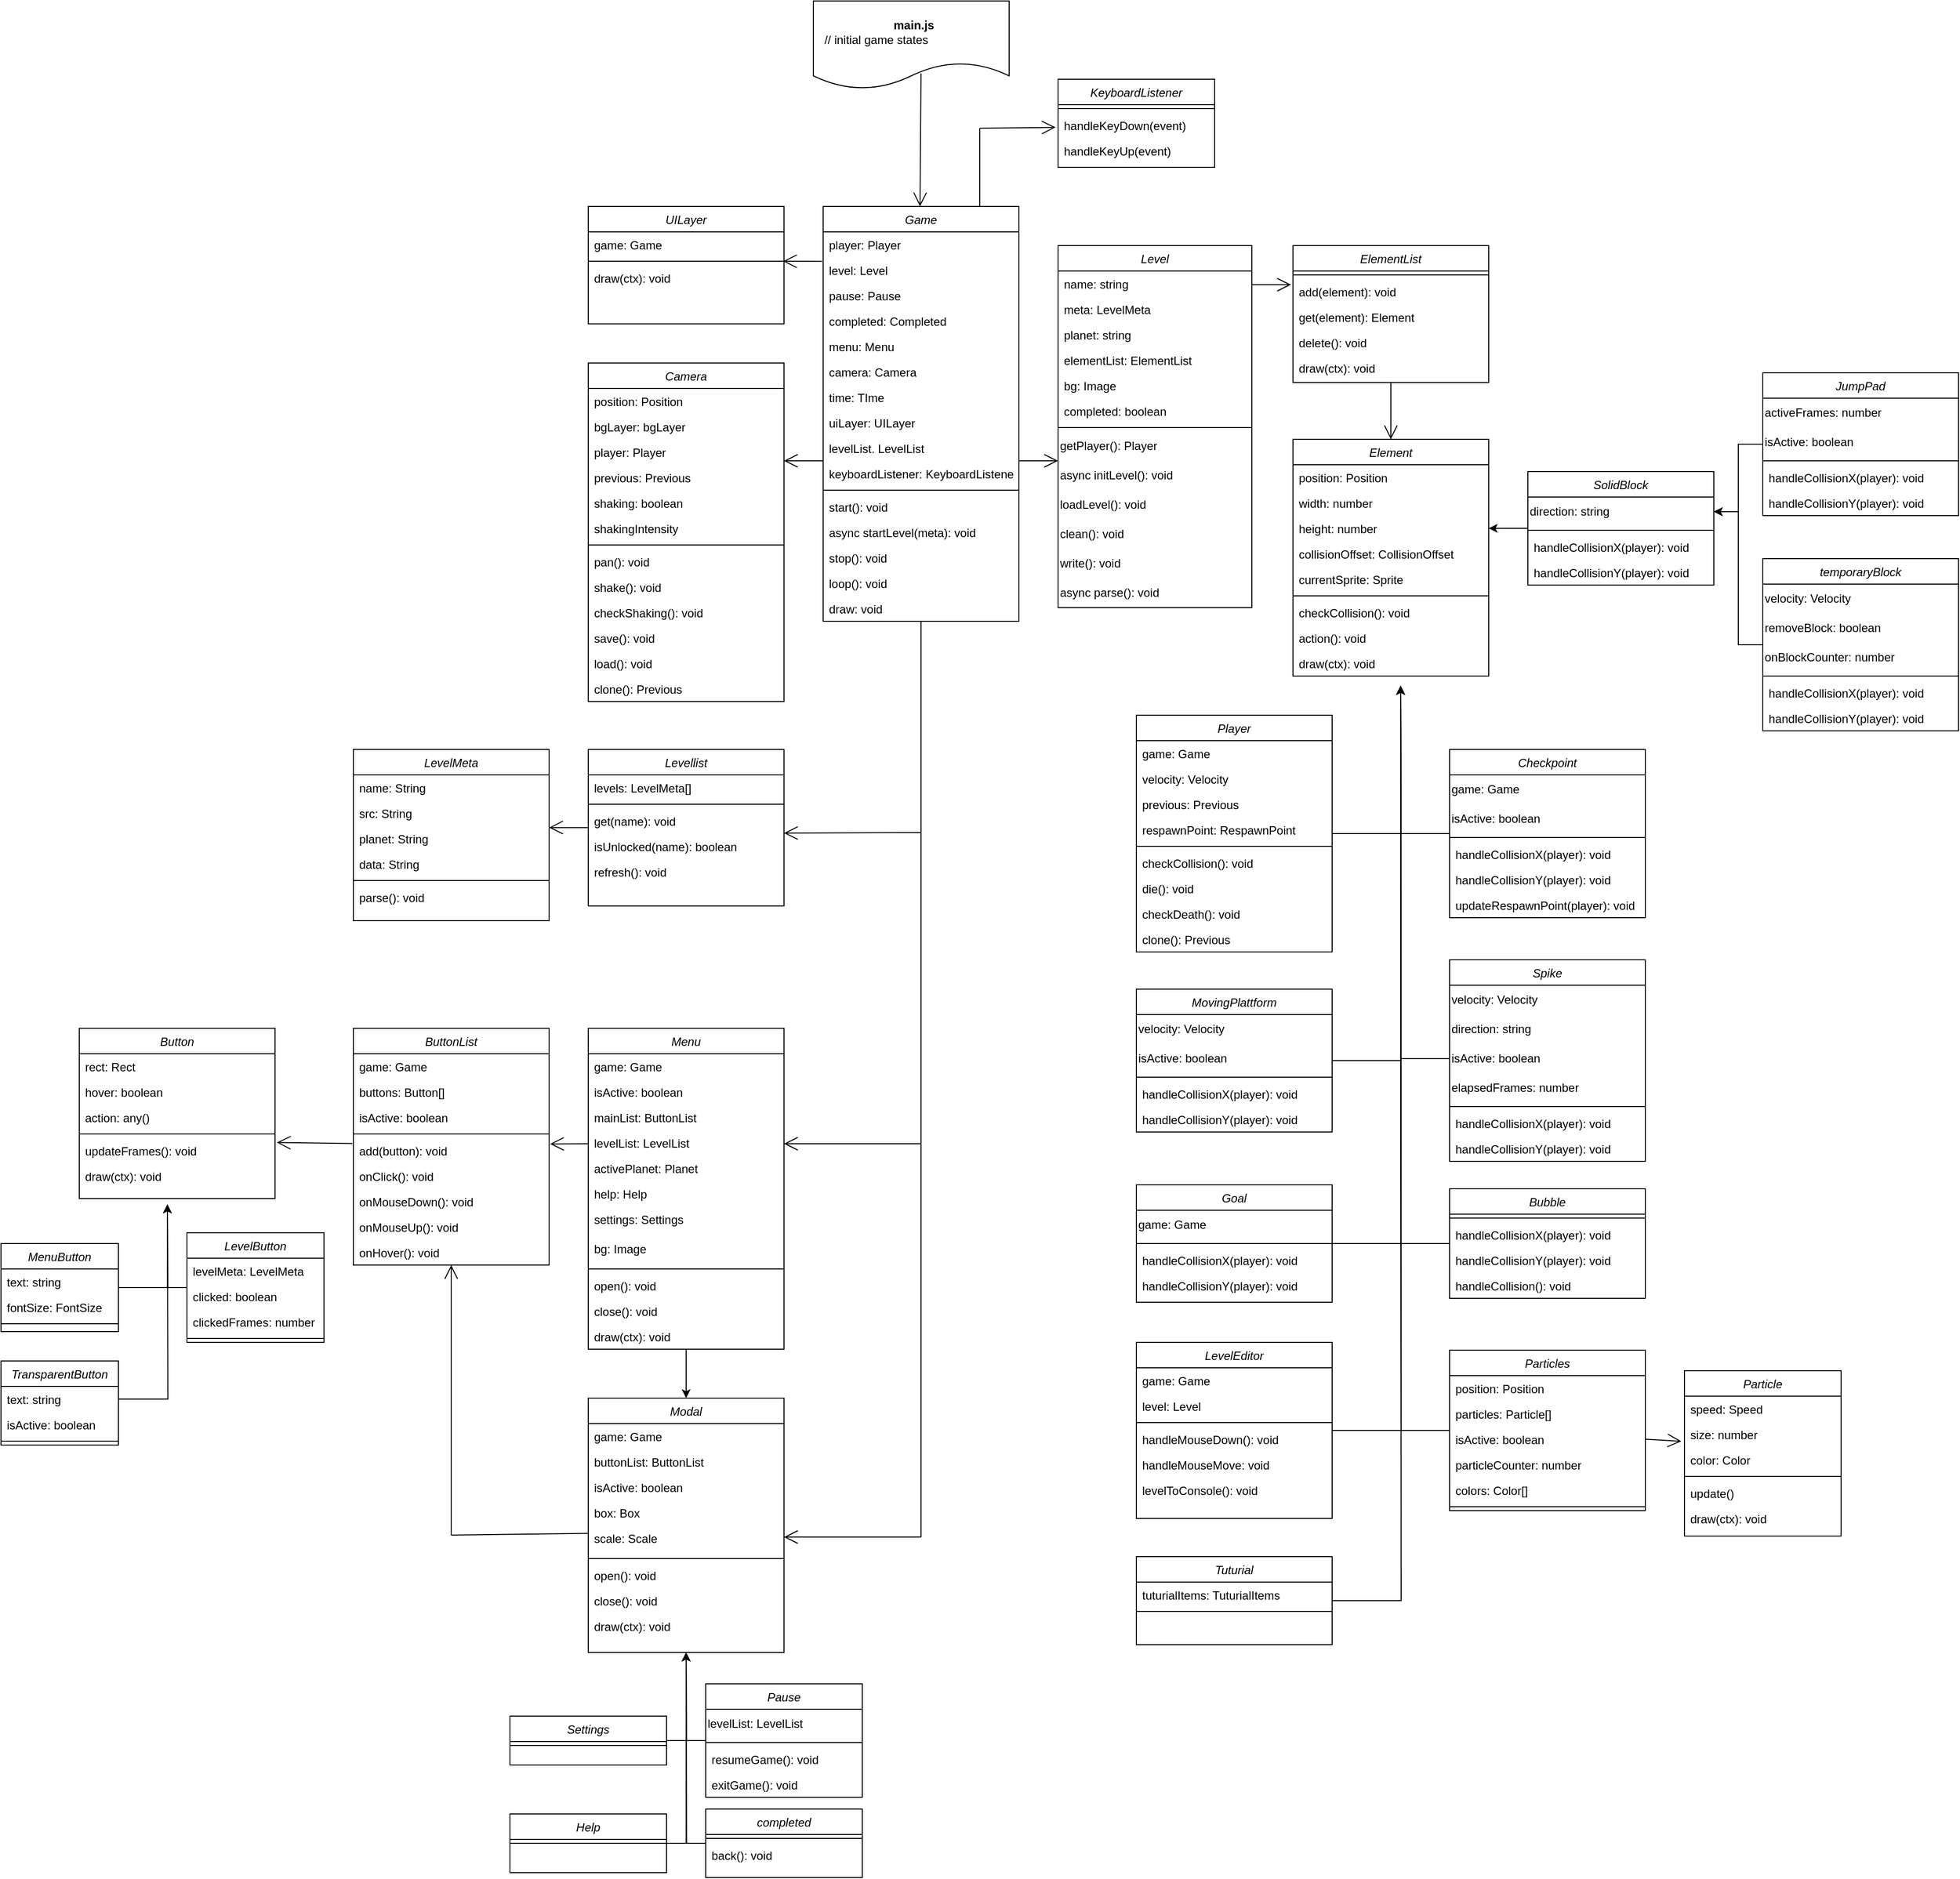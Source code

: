 <mxfile version="24.5.4" type="device">
  <diagram id="C5RBs43oDa-KdzZeNtuy" name="Page-1">
    <mxGraphModel dx="1331" dy="1443" grid="1" gridSize="10" guides="1" tooltips="1" connect="1" arrows="1" fold="1" page="1" pageScale="1" pageWidth="827" pageHeight="1169" math="0" shadow="0">
      <root>
        <mxCell id="WIyWlLk6GJQsqaUBKTNV-0" />
        <mxCell id="WIyWlLk6GJQsqaUBKTNV-1" parent="WIyWlLk6GJQsqaUBKTNV-0" />
        <mxCell id="Org-8UrxnJ-0LRvEKa38-3" value="Game" style="swimlane;fontStyle=2;align=center;verticalAlign=top;childLayout=stackLayout;horizontal=1;startSize=26;horizontalStack=0;resizeParent=1;resizeLast=0;collapsible=1;marginBottom=0;rounded=0;shadow=0;strokeWidth=1;" parent="WIyWlLk6GJQsqaUBKTNV-1" vertex="1">
          <mxGeometry x="240" y="120" width="200" height="424" as="geometry">
            <mxRectangle x="230" y="140" width="160" height="26" as="alternateBounds" />
          </mxGeometry>
        </mxCell>
        <mxCell id="Org-8UrxnJ-0LRvEKa38-4" value="player: Player" style="text;align=left;verticalAlign=top;spacingLeft=4;spacingRight=4;overflow=hidden;rotatable=0;points=[[0,0.5],[1,0.5]];portConstraint=eastwest;" parent="Org-8UrxnJ-0LRvEKa38-3" vertex="1">
          <mxGeometry y="26" width="200" height="26" as="geometry" />
        </mxCell>
        <mxCell id="Org-8UrxnJ-0LRvEKa38-7" value="level: Level" style="text;align=left;verticalAlign=top;spacingLeft=4;spacingRight=4;overflow=hidden;rotatable=0;points=[[0,0.5],[1,0.5]];portConstraint=eastwest;rounded=0;shadow=0;html=0;" parent="Org-8UrxnJ-0LRvEKa38-3" vertex="1">
          <mxGeometry y="52" width="200" height="26" as="geometry" />
        </mxCell>
        <mxCell id="mGKaEzGcCz-FGhNLGCtV-9" value="pause: Pause" style="text;align=left;verticalAlign=top;spacingLeft=4;spacingRight=4;overflow=hidden;rotatable=0;points=[[0,0.5],[1,0.5]];portConstraint=eastwest;rounded=0;shadow=0;html=0;" parent="Org-8UrxnJ-0LRvEKa38-3" vertex="1">
          <mxGeometry y="78" width="200" height="26" as="geometry" />
        </mxCell>
        <mxCell id="mGKaEzGcCz-FGhNLGCtV-330" value="completed: Completed" style="text;align=left;verticalAlign=top;spacingLeft=4;spacingRight=4;overflow=hidden;rotatable=0;points=[[0,0.5],[1,0.5]];portConstraint=eastwest;rounded=0;shadow=0;html=0;" parent="Org-8UrxnJ-0LRvEKa38-3" vertex="1">
          <mxGeometry y="104" width="200" height="26" as="geometry" />
        </mxCell>
        <mxCell id="mGKaEzGcCz-FGhNLGCtV-8" value="menu: Menu" style="text;align=left;verticalAlign=top;spacingLeft=4;spacingRight=4;overflow=hidden;rotatable=0;points=[[0,0.5],[1,0.5]];portConstraint=eastwest;rounded=0;shadow=0;html=0;" parent="Org-8UrxnJ-0LRvEKa38-3" vertex="1">
          <mxGeometry y="130" width="200" height="26" as="geometry" />
        </mxCell>
        <mxCell id="mGKaEzGcCz-FGhNLGCtV-11" value="camera: Camera" style="text;align=left;verticalAlign=top;spacingLeft=4;spacingRight=4;overflow=hidden;rotatable=0;points=[[0,0.5],[1,0.5]];portConstraint=eastwest;rounded=0;shadow=0;html=0;" parent="Org-8UrxnJ-0LRvEKa38-3" vertex="1">
          <mxGeometry y="156" width="200" height="26" as="geometry" />
        </mxCell>
        <mxCell id="mGKaEzGcCz-FGhNLGCtV-12" value="time: TIme" style="text;align=left;verticalAlign=top;spacingLeft=4;spacingRight=4;overflow=hidden;rotatable=0;points=[[0,0.5],[1,0.5]];portConstraint=eastwest;rounded=0;shadow=0;html=0;" parent="Org-8UrxnJ-0LRvEKa38-3" vertex="1">
          <mxGeometry y="182" width="200" height="26" as="geometry" />
        </mxCell>
        <mxCell id="mGKaEzGcCz-FGhNLGCtV-13" value="uiLayer: UILayer" style="text;align=left;verticalAlign=top;spacingLeft=4;spacingRight=4;overflow=hidden;rotatable=0;points=[[0,0.5],[1,0.5]];portConstraint=eastwest;rounded=0;shadow=0;html=0;" parent="Org-8UrxnJ-0LRvEKa38-3" vertex="1">
          <mxGeometry y="208" width="200" height="26" as="geometry" />
        </mxCell>
        <mxCell id="LN1viekpHY0L6MxjRXaK-62" value="levelList. LevelList" style="text;align=left;verticalAlign=top;spacingLeft=4;spacingRight=4;overflow=hidden;rotatable=0;points=[[0,0.5],[1,0.5]];portConstraint=eastwest;rounded=0;shadow=0;html=0;" parent="Org-8UrxnJ-0LRvEKa38-3" vertex="1">
          <mxGeometry y="234" width="200" height="26" as="geometry" />
        </mxCell>
        <mxCell id="mGKaEzGcCz-FGhNLGCtV-15" value="keyboardListener: KeyboardListener" style="text;align=left;verticalAlign=top;spacingLeft=4;spacingRight=4;overflow=hidden;rotatable=0;points=[[0,0.5],[1,0.5]];portConstraint=eastwest;rounded=0;shadow=0;html=0;" parent="Org-8UrxnJ-0LRvEKa38-3" vertex="1">
          <mxGeometry y="260" width="200" height="26" as="geometry" />
        </mxCell>
        <mxCell id="Org-8UrxnJ-0LRvEKa38-10" value="" style="line;html=1;strokeWidth=1;align=left;verticalAlign=middle;spacingTop=-1;spacingLeft=3;spacingRight=3;rotatable=0;labelPosition=right;points=[];portConstraint=eastwest;" parent="Org-8UrxnJ-0LRvEKa38-3" vertex="1">
          <mxGeometry y="286" width="200" height="8" as="geometry" />
        </mxCell>
        <mxCell id="Org-8UrxnJ-0LRvEKa38-12" value="start(): void" style="text;align=left;verticalAlign=top;spacingLeft=4;spacingRight=4;overflow=hidden;rotatable=0;points=[[0,0.5],[1,0.5]];portConstraint=eastwest;" parent="Org-8UrxnJ-0LRvEKa38-3" vertex="1">
          <mxGeometry y="294" width="200" height="26" as="geometry" />
        </mxCell>
        <mxCell id="mGKaEzGcCz-FGhNLGCtV-2" value="async startLevel(meta): void" style="text;align=left;verticalAlign=top;spacingLeft=4;spacingRight=4;overflow=hidden;rotatable=0;points=[[0,0.5],[1,0.5]];portConstraint=eastwest;" parent="Org-8UrxnJ-0LRvEKa38-3" vertex="1">
          <mxGeometry y="320" width="200" height="26" as="geometry" />
        </mxCell>
        <mxCell id="Org-8UrxnJ-0LRvEKa38-13" value="stop(): void" style="text;align=left;verticalAlign=top;spacingLeft=4;spacingRight=4;overflow=hidden;rotatable=0;points=[[0,0.5],[1,0.5]];portConstraint=eastwest;" parent="Org-8UrxnJ-0LRvEKa38-3" vertex="1">
          <mxGeometry y="346" width="200" height="26" as="geometry" />
        </mxCell>
        <mxCell id="mGKaEzGcCz-FGhNLGCtV-4" value="loop(): void" style="text;align=left;verticalAlign=top;spacingLeft=4;spacingRight=4;overflow=hidden;rotatable=0;points=[[0,0.5],[1,0.5]];portConstraint=eastwest;" parent="Org-8UrxnJ-0LRvEKa38-3" vertex="1">
          <mxGeometry y="372" width="200" height="26" as="geometry" />
        </mxCell>
        <mxCell id="mGKaEzGcCz-FGhNLGCtV-0" value="draw: void" style="text;align=left;verticalAlign=top;spacingLeft=4;spacingRight=4;overflow=hidden;rotatable=0;points=[[0,0.5],[1,0.5]];portConstraint=eastwest;" parent="Org-8UrxnJ-0LRvEKa38-3" vertex="1">
          <mxGeometry y="398" width="200" height="26" as="geometry" />
        </mxCell>
        <mxCell id="Org-8UrxnJ-0LRvEKa38-31" value="Level" style="swimlane;fontStyle=2;align=center;verticalAlign=top;childLayout=stackLayout;horizontal=1;startSize=26;horizontalStack=0;resizeParent=1;resizeLast=0;collapsible=1;marginBottom=0;rounded=0;shadow=0;strokeWidth=1;" parent="WIyWlLk6GJQsqaUBKTNV-1" vertex="1">
          <mxGeometry x="480" y="160" width="198" height="370" as="geometry">
            <mxRectangle x="230" y="140" width="160" height="26" as="alternateBounds" />
          </mxGeometry>
        </mxCell>
        <mxCell id="Org-8UrxnJ-0LRvEKa38-32" value="name: string" style="text;align=left;verticalAlign=top;spacingLeft=4;spacingRight=4;overflow=hidden;rotatable=0;points=[[0,0.5],[1,0.5]];portConstraint=eastwest;" parent="Org-8UrxnJ-0LRvEKa38-31" vertex="1">
          <mxGeometry y="26" width="198" height="26" as="geometry" />
        </mxCell>
        <mxCell id="LN1viekpHY0L6MxjRXaK-23" value="meta: LevelMeta" style="text;align=left;verticalAlign=top;spacingLeft=4;spacingRight=4;overflow=hidden;rotatable=0;points=[[0,0.5],[1,0.5]];portConstraint=eastwest;" parent="Org-8UrxnJ-0LRvEKa38-31" vertex="1">
          <mxGeometry y="52" width="198" height="26" as="geometry" />
        </mxCell>
        <mxCell id="mGKaEzGcCz-FGhNLGCtV-160" value="planet: string" style="text;align=left;verticalAlign=top;spacingLeft=4;spacingRight=4;overflow=hidden;rotatable=0;points=[[0,0.5],[1,0.5]];portConstraint=eastwest;" parent="Org-8UrxnJ-0LRvEKa38-31" vertex="1">
          <mxGeometry y="78" width="198" height="26" as="geometry" />
        </mxCell>
        <mxCell id="Org-8UrxnJ-0LRvEKa38-33" value="elementList: ElementList" style="text;align=left;verticalAlign=top;spacingLeft=4;spacingRight=4;overflow=hidden;rotatable=0;points=[[0,0.5],[1,0.5]];portConstraint=eastwest;rounded=0;shadow=0;html=0;" parent="Org-8UrxnJ-0LRvEKa38-31" vertex="1">
          <mxGeometry y="104" width="198" height="26" as="geometry" />
        </mxCell>
        <mxCell id="mGKaEzGcCz-FGhNLGCtV-6" value="bg: Image" style="text;align=left;verticalAlign=top;spacingLeft=4;spacingRight=4;overflow=hidden;rotatable=0;points=[[0,0.5],[1,0.5]];portConstraint=eastwest;rounded=0;shadow=0;html=0;" parent="Org-8UrxnJ-0LRvEKa38-31" vertex="1">
          <mxGeometry y="130" width="198" height="26" as="geometry" />
        </mxCell>
        <mxCell id="LN1viekpHY0L6MxjRXaK-43" value="completed: boolean" style="text;align=left;verticalAlign=top;spacingLeft=4;spacingRight=4;overflow=hidden;rotatable=0;points=[[0,0.5],[1,0.5]];portConstraint=eastwest;rounded=0;shadow=0;html=0;" parent="Org-8UrxnJ-0LRvEKa38-31" vertex="1">
          <mxGeometry y="156" width="198" height="26" as="geometry" />
        </mxCell>
        <mxCell id="Org-8UrxnJ-0LRvEKa38-34" value="" style="line;html=1;strokeWidth=1;align=left;verticalAlign=middle;spacingTop=-1;spacingLeft=3;spacingRight=3;rotatable=0;labelPosition=right;points=[];portConstraint=eastwest;" parent="Org-8UrxnJ-0LRvEKa38-31" vertex="1">
          <mxGeometry y="182" width="198" height="8" as="geometry" />
        </mxCell>
        <mxCell id="mGKaEzGcCz-FGhNLGCtV-130" value="getPlayer(): Player" style="text;html=1;align=left;verticalAlign=middle;whiteSpace=wrap;rounded=0;" parent="Org-8UrxnJ-0LRvEKa38-31" vertex="1">
          <mxGeometry y="190" width="198" height="30" as="geometry" />
        </mxCell>
        <mxCell id="LN1viekpHY0L6MxjRXaK-42" value="async initLevel(): void" style="text;html=1;align=left;verticalAlign=middle;whiteSpace=wrap;rounded=0;" parent="Org-8UrxnJ-0LRvEKa38-31" vertex="1">
          <mxGeometry y="220" width="198" height="30" as="geometry" />
        </mxCell>
        <mxCell id="LN1viekpHY0L6MxjRXaK-41" value="loadLevel(): void" style="text;html=1;align=left;verticalAlign=middle;whiteSpace=wrap;rounded=0;" parent="Org-8UrxnJ-0LRvEKa38-31" vertex="1">
          <mxGeometry y="250" width="198" height="30" as="geometry" />
        </mxCell>
        <mxCell id="LN1viekpHY0L6MxjRXaK-44" value="clean(): void" style="text;html=1;align=left;verticalAlign=middle;whiteSpace=wrap;rounded=0;" parent="Org-8UrxnJ-0LRvEKa38-31" vertex="1">
          <mxGeometry y="280" width="198" height="30" as="geometry" />
        </mxCell>
        <mxCell id="LN1viekpHY0L6MxjRXaK-45" value="write(): void" style="text;html=1;align=left;verticalAlign=middle;whiteSpace=wrap;rounded=0;" parent="Org-8UrxnJ-0LRvEKa38-31" vertex="1">
          <mxGeometry y="310" width="198" height="30" as="geometry" />
        </mxCell>
        <mxCell id="LN1viekpHY0L6MxjRXaK-46" value="async parse(): void" style="text;html=1;align=left;verticalAlign=middle;whiteSpace=wrap;rounded=0;" parent="Org-8UrxnJ-0LRvEKa38-31" vertex="1">
          <mxGeometry y="340" width="198" height="30" as="geometry" />
        </mxCell>
        <mxCell id="Org-8UrxnJ-0LRvEKa38-37" value="ElementList" style="swimlane;fontStyle=2;align=center;verticalAlign=top;childLayout=stackLayout;horizontal=1;startSize=26;horizontalStack=0;resizeParent=1;resizeLast=0;collapsible=1;marginBottom=0;rounded=0;shadow=0;strokeWidth=1;" parent="WIyWlLk6GJQsqaUBKTNV-1" vertex="1">
          <mxGeometry x="720" y="160" width="200" height="140" as="geometry">
            <mxRectangle x="230" y="140" width="160" height="26" as="alternateBounds" />
          </mxGeometry>
        </mxCell>
        <mxCell id="Org-8UrxnJ-0LRvEKa38-38" value="" style="line;html=1;strokeWidth=1;align=left;verticalAlign=middle;spacingTop=-1;spacingLeft=3;spacingRight=3;rotatable=0;labelPosition=right;points=[];portConstraint=eastwest;" parent="Org-8UrxnJ-0LRvEKa38-37" vertex="1">
          <mxGeometry y="26" width="200" height="8" as="geometry" />
        </mxCell>
        <mxCell id="Org-8UrxnJ-0LRvEKa38-39" value="add(element): void" style="text;align=left;verticalAlign=top;spacingLeft=4;spacingRight=4;overflow=hidden;rotatable=0;points=[[0,0.5],[1,0.5]];portConstraint=eastwest;" parent="Org-8UrxnJ-0LRvEKa38-37" vertex="1">
          <mxGeometry y="34" width="200" height="26" as="geometry" />
        </mxCell>
        <mxCell id="Org-8UrxnJ-0LRvEKa38-41" value="get(element): Element" style="text;align=left;verticalAlign=top;spacingLeft=4;spacingRight=4;overflow=hidden;rotatable=0;points=[[0,0.5],[1,0.5]];portConstraint=eastwest;" parent="Org-8UrxnJ-0LRvEKa38-37" vertex="1">
          <mxGeometry y="60" width="200" height="26" as="geometry" />
        </mxCell>
        <mxCell id="Org-8UrxnJ-0LRvEKa38-42" value="delete(): void" style="text;align=left;verticalAlign=top;spacingLeft=4;spacingRight=4;overflow=hidden;rotatable=0;points=[[0,0.5],[1,0.5]];portConstraint=eastwest;" parent="Org-8UrxnJ-0LRvEKa38-37" vertex="1">
          <mxGeometry y="86" width="200" height="26" as="geometry" />
        </mxCell>
        <mxCell id="Org-8UrxnJ-0LRvEKa38-40" value="draw(ctx): void" style="text;align=left;verticalAlign=top;spacingLeft=4;spacingRight=4;overflow=hidden;rotatable=0;points=[[0,0.5],[1,0.5]];portConstraint=eastwest;" parent="Org-8UrxnJ-0LRvEKa38-37" vertex="1">
          <mxGeometry y="112" width="200" height="26" as="geometry" />
        </mxCell>
        <mxCell id="Org-8UrxnJ-0LRvEKa38-44" value="KeyboardListener" style="swimlane;fontStyle=2;align=center;verticalAlign=top;childLayout=stackLayout;horizontal=1;startSize=26;horizontalStack=0;resizeParent=1;resizeLast=0;collapsible=1;marginBottom=0;rounded=0;shadow=0;strokeWidth=1;" parent="WIyWlLk6GJQsqaUBKTNV-1" vertex="1">
          <mxGeometry x="480" y="-10" width="160" height="90" as="geometry">
            <mxRectangle x="230" y="140" width="160" height="26" as="alternateBounds" />
          </mxGeometry>
        </mxCell>
        <mxCell id="Org-8UrxnJ-0LRvEKa38-45" value="" style="line;html=1;strokeWidth=1;align=left;verticalAlign=middle;spacingTop=-1;spacingLeft=3;spacingRight=3;rotatable=0;labelPosition=right;points=[];portConstraint=eastwest;" parent="Org-8UrxnJ-0LRvEKa38-44" vertex="1">
          <mxGeometry y="26" width="160" height="8" as="geometry" />
        </mxCell>
        <mxCell id="Org-8UrxnJ-0LRvEKa38-46" value="handleKeyDown(event)" style="text;align=left;verticalAlign=top;spacingLeft=4;spacingRight=4;overflow=hidden;rotatable=0;points=[[0,0.5],[1,0.5]];portConstraint=eastwest;" parent="Org-8UrxnJ-0LRvEKa38-44" vertex="1">
          <mxGeometry y="34" width="160" height="26" as="geometry" />
        </mxCell>
        <mxCell id="Org-8UrxnJ-0LRvEKa38-47" value="handleKeyUp(event)" style="text;align=left;verticalAlign=top;spacingLeft=4;spacingRight=4;overflow=hidden;rotatable=0;points=[[0,0.5],[1,0.5]];portConstraint=eastwest;" parent="Org-8UrxnJ-0LRvEKa38-44" vertex="1">
          <mxGeometry y="60" width="160" height="26" as="geometry" />
        </mxCell>
        <mxCell id="Org-8UrxnJ-0LRvEKa38-60" value="&lt;div style=&quot;text-align: center;&quot;&gt;&lt;span style=&quot;background-color: initial;&quot;&gt;&lt;b&gt;&amp;nbsp; &amp;nbsp; &amp;nbsp; &amp;nbsp; &amp;nbsp; &amp;nbsp; &amp;nbsp; &amp;nbsp; &amp;nbsp; &amp;nbsp; &amp;nbsp; &amp;nbsp; main.js&amp;nbsp;&lt;/b&gt;&lt;/span&gt;&lt;/div&gt;&lt;div style=&quot;text-align: center;&quot;&gt;&lt;span style=&quot;background-color: initial;&quot;&gt;// initial game states&lt;/span&gt;&lt;br&gt;&lt;/div&gt;" style="shape=document;whiteSpace=wrap;html=1;boundedLbl=1;align=left;" parent="WIyWlLk6GJQsqaUBKTNV-1" vertex="1">
          <mxGeometry x="230" y="-90" width="200" height="90" as="geometry" />
        </mxCell>
        <mxCell id="SgbTFx14ukRL6nTdBQBi-4" value="Element" style="swimlane;fontStyle=2;align=center;verticalAlign=top;childLayout=stackLayout;horizontal=1;startSize=26;horizontalStack=0;resizeParent=1;resizeLast=0;collapsible=1;marginBottom=0;rounded=0;shadow=0;strokeWidth=1;" parent="WIyWlLk6GJQsqaUBKTNV-1" vertex="1">
          <mxGeometry x="720" y="358" width="200" height="242" as="geometry">
            <mxRectangle x="230" y="140" width="160" height="26" as="alternateBounds" />
          </mxGeometry>
        </mxCell>
        <mxCell id="SgbTFx14ukRL6nTdBQBi-5" value="position: Position" style="text;align=left;verticalAlign=top;spacingLeft=4;spacingRight=4;overflow=hidden;rotatable=0;points=[[0,0.5],[1,0.5]];portConstraint=eastwest;" parent="SgbTFx14ukRL6nTdBQBi-4" vertex="1">
          <mxGeometry y="26" width="200" height="26" as="geometry" />
        </mxCell>
        <mxCell id="SgbTFx14ukRL6nTdBQBi-6" value="width: number" style="text;align=left;verticalAlign=top;spacingLeft=4;spacingRight=4;overflow=hidden;rotatable=0;points=[[0,0.5],[1,0.5]];portConstraint=eastwest;rounded=0;shadow=0;html=0;" parent="SgbTFx14ukRL6nTdBQBi-4" vertex="1">
          <mxGeometry y="52" width="200" height="26" as="geometry" />
        </mxCell>
        <mxCell id="mGKaEzGcCz-FGhNLGCtV-17" value="height: number" style="text;align=left;verticalAlign=top;spacingLeft=4;spacingRight=4;overflow=hidden;rotatable=0;points=[[0,0.5],[1,0.5]];portConstraint=eastwest;rounded=0;shadow=0;html=0;" parent="SgbTFx14ukRL6nTdBQBi-4" vertex="1">
          <mxGeometry y="78" width="200" height="26" as="geometry" />
        </mxCell>
        <mxCell id="mGKaEzGcCz-FGhNLGCtV-45" value="collisionOffset: CollisionOffset" style="text;align=left;verticalAlign=top;spacingLeft=4;spacingRight=4;overflow=hidden;rotatable=0;points=[[0,0.5],[1,0.5]];portConstraint=eastwest;rounded=0;shadow=0;html=0;" parent="SgbTFx14ukRL6nTdBQBi-4" vertex="1">
          <mxGeometry y="104" width="200" height="26" as="geometry" />
        </mxCell>
        <mxCell id="mGKaEzGcCz-FGhNLGCtV-91" value="currentSprite: Sprite" style="text;align=left;verticalAlign=top;spacingLeft=4;spacingRight=4;overflow=hidden;rotatable=0;points=[[0,0.5],[1,0.5]];portConstraint=eastwest;rounded=0;shadow=0;html=0;" parent="SgbTFx14ukRL6nTdBQBi-4" vertex="1">
          <mxGeometry y="130" width="200" height="26" as="geometry" />
        </mxCell>
        <mxCell id="SgbTFx14ukRL6nTdBQBi-10" value="" style="line;html=1;strokeWidth=1;align=left;verticalAlign=middle;spacingTop=-1;spacingLeft=3;spacingRight=3;rotatable=0;labelPosition=right;points=[];portConstraint=eastwest;" parent="SgbTFx14ukRL6nTdBQBi-4" vertex="1">
          <mxGeometry y="156" width="200" height="8" as="geometry" />
        </mxCell>
        <mxCell id="SgbTFx14ukRL6nTdBQBi-57" value="checkCollision(): void" style="text;align=left;verticalAlign=top;spacingLeft=4;spacingRight=4;overflow=hidden;rotatable=0;points=[[0,0.5],[1,0.5]];portConstraint=eastwest;" parent="SgbTFx14ukRL6nTdBQBi-4" vertex="1">
          <mxGeometry y="164" width="200" height="26" as="geometry" />
        </mxCell>
        <mxCell id="SgbTFx14ukRL6nTdBQBi-56" value="action(): void" style="text;align=left;verticalAlign=top;spacingLeft=4;spacingRight=4;overflow=hidden;rotatable=0;points=[[0,0.5],[1,0.5]];portConstraint=eastwest;" parent="SgbTFx14ukRL6nTdBQBi-4" vertex="1">
          <mxGeometry y="190" width="200" height="26" as="geometry" />
        </mxCell>
        <mxCell id="SgbTFx14ukRL6nTdBQBi-11" value="draw(ctx): void" style="text;align=left;verticalAlign=top;spacingLeft=4;spacingRight=4;overflow=hidden;rotatable=0;points=[[0,0.5],[1,0.5]];portConstraint=eastwest;" parent="SgbTFx14ukRL6nTdBQBi-4" vertex="1">
          <mxGeometry y="216" width="200" height="26" as="geometry" />
        </mxCell>
        <mxCell id="SgbTFx14ukRL6nTdBQBi-54" value="" style="endArrow=open;endFill=1;endSize=12;html=1;rounded=0;exitX=0.55;exitY=0.824;exitDx=0;exitDy=0;entryX=0.5;entryY=0;entryDx=0;entryDy=0;exitPerimeter=0;" parent="WIyWlLk6GJQsqaUBKTNV-1" source="Org-8UrxnJ-0LRvEKa38-60" edge="1">
          <mxGeometry width="160" relative="1" as="geometry">
            <mxPoint x="338.96" y="80" as="sourcePoint" />
            <mxPoint x="338.96" y="120" as="targetPoint" />
          </mxGeometry>
        </mxCell>
        <mxCell id="mGKaEzGcCz-FGhNLGCtV-30" value="UILayer" style="swimlane;fontStyle=2;align=center;verticalAlign=top;childLayout=stackLayout;horizontal=1;startSize=26;horizontalStack=0;resizeParent=1;resizeLast=0;collapsible=1;marginBottom=0;rounded=0;shadow=0;strokeWidth=1;" parent="WIyWlLk6GJQsqaUBKTNV-1" vertex="1">
          <mxGeometry y="120" width="200" height="120" as="geometry">
            <mxRectangle x="230" y="140" width="160" height="26" as="alternateBounds" />
          </mxGeometry>
        </mxCell>
        <mxCell id="mGKaEzGcCz-FGhNLGCtV-31" value="game: Game" style="text;align=left;verticalAlign=top;spacingLeft=4;spacingRight=4;overflow=hidden;rotatable=0;points=[[0,0.5],[1,0.5]];portConstraint=eastwest;" parent="mGKaEzGcCz-FGhNLGCtV-30" vertex="1">
          <mxGeometry y="26" width="200" height="26" as="geometry" />
        </mxCell>
        <mxCell id="mGKaEzGcCz-FGhNLGCtV-39" value="" style="line;html=1;strokeWidth=1;align=left;verticalAlign=middle;spacingTop=-1;spacingLeft=3;spacingRight=3;rotatable=0;labelPosition=right;points=[];portConstraint=eastwest;" parent="mGKaEzGcCz-FGhNLGCtV-30" vertex="1">
          <mxGeometry y="52" width="200" height="8" as="geometry" />
        </mxCell>
        <mxCell id="mGKaEzGcCz-FGhNLGCtV-40" value="draw(ctx): void" style="text;align=left;verticalAlign=top;spacingLeft=4;spacingRight=4;overflow=hidden;rotatable=0;points=[[0,0.5],[1,0.5]];portConstraint=eastwest;" parent="mGKaEzGcCz-FGhNLGCtV-30" vertex="1">
          <mxGeometry y="60" width="200" height="26" as="geometry" />
        </mxCell>
        <mxCell id="LN1viekpHY0L6MxjRXaK-21" style="edgeStyle=orthogonalEdgeStyle;rounded=0;orthogonalLoop=1;jettySize=auto;html=1;" parent="WIyWlLk6GJQsqaUBKTNV-1" source="mGKaEzGcCz-FGhNLGCtV-46" edge="1">
          <mxGeometry relative="1" as="geometry">
            <mxPoint x="830.0" y="610" as="targetPoint" />
          </mxGeometry>
        </mxCell>
        <mxCell id="mGKaEzGcCz-FGhNLGCtV-46" value="Particles" style="swimlane;fontStyle=2;align=center;verticalAlign=top;childLayout=stackLayout;horizontal=1;startSize=26;horizontalStack=0;resizeParent=1;resizeLast=0;collapsible=1;marginBottom=0;rounded=0;shadow=0;strokeWidth=1;" parent="WIyWlLk6GJQsqaUBKTNV-1" vertex="1">
          <mxGeometry x="880" y="1289" width="200" height="164" as="geometry">
            <mxRectangle x="230" y="140" width="160" height="26" as="alternateBounds" />
          </mxGeometry>
        </mxCell>
        <mxCell id="_CQDNFKE1d8kuI8hIyVO-12" value="position: Position" style="text;align=left;verticalAlign=top;spacingLeft=4;spacingRight=4;overflow=hidden;rotatable=0;points=[[0,0.5],[1,0.5]];portConstraint=eastwest;" parent="mGKaEzGcCz-FGhNLGCtV-46" vertex="1">
          <mxGeometry y="26" width="200" height="26" as="geometry" />
        </mxCell>
        <mxCell id="mGKaEzGcCz-FGhNLGCtV-47" value="particles: Particle[]" style="text;align=left;verticalAlign=top;spacingLeft=4;spacingRight=4;overflow=hidden;rotatable=0;points=[[0,0.5],[1,0.5]];portConstraint=eastwest;" parent="mGKaEzGcCz-FGhNLGCtV-46" vertex="1">
          <mxGeometry y="52" width="200" height="26" as="geometry" />
        </mxCell>
        <mxCell id="mGKaEzGcCz-FGhNLGCtV-58" value="isActive: boolean" style="text;align=left;verticalAlign=top;spacingLeft=4;spacingRight=4;overflow=hidden;rotatable=0;points=[[0,0.5],[1,0.5]];portConstraint=eastwest;" parent="mGKaEzGcCz-FGhNLGCtV-46" vertex="1">
          <mxGeometry y="78" width="200" height="26" as="geometry" />
        </mxCell>
        <mxCell id="mGKaEzGcCz-FGhNLGCtV-48" value="particleCounter: number" style="text;align=left;verticalAlign=top;spacingLeft=4;spacingRight=4;overflow=hidden;rotatable=0;points=[[0,0.5],[1,0.5]];portConstraint=eastwest;rounded=0;shadow=0;html=0;" parent="mGKaEzGcCz-FGhNLGCtV-46" vertex="1">
          <mxGeometry y="104" width="200" height="26" as="geometry" />
        </mxCell>
        <mxCell id="LN1viekpHY0L6MxjRXaK-19" value="colors: Color[]" style="text;align=left;verticalAlign=top;spacingLeft=4;spacingRight=4;overflow=hidden;rotatable=0;points=[[0,0.5],[1,0.5]];portConstraint=eastwest;rounded=0;shadow=0;html=0;" parent="mGKaEzGcCz-FGhNLGCtV-46" vertex="1">
          <mxGeometry y="130" width="200" height="26" as="geometry" />
        </mxCell>
        <mxCell id="mGKaEzGcCz-FGhNLGCtV-53" value="" style="line;html=1;strokeWidth=1;align=left;verticalAlign=middle;spacingTop=-1;spacingLeft=3;spacingRight=3;rotatable=0;labelPosition=right;points=[];portConstraint=eastwest;" parent="mGKaEzGcCz-FGhNLGCtV-46" vertex="1">
          <mxGeometry y="156" width="200" height="8" as="geometry" />
        </mxCell>
        <mxCell id="mGKaEzGcCz-FGhNLGCtV-59" value="Camera" style="swimlane;fontStyle=2;align=center;verticalAlign=top;childLayout=stackLayout;horizontal=1;startSize=26;horizontalStack=0;resizeParent=1;resizeLast=0;collapsible=1;marginBottom=0;rounded=0;shadow=0;strokeWidth=1;" parent="WIyWlLk6GJQsqaUBKTNV-1" vertex="1">
          <mxGeometry y="280" width="200" height="346" as="geometry">
            <mxRectangle x="230" y="140" width="160" height="26" as="alternateBounds" />
          </mxGeometry>
        </mxCell>
        <mxCell id="mGKaEzGcCz-FGhNLGCtV-60" value="position: Position" style="text;align=left;verticalAlign=top;spacingLeft=4;spacingRight=4;overflow=hidden;rotatable=0;points=[[0,0.5],[1,0.5]];portConstraint=eastwest;" parent="mGKaEzGcCz-FGhNLGCtV-59" vertex="1">
          <mxGeometry y="26" width="200" height="26" as="geometry" />
        </mxCell>
        <mxCell id="mGKaEzGcCz-FGhNLGCtV-61" value="bgLayer: bgLayer" style="text;align=left;verticalAlign=top;spacingLeft=4;spacingRight=4;overflow=hidden;rotatable=0;points=[[0,0.5],[1,0.5]];portConstraint=eastwest;" parent="mGKaEzGcCz-FGhNLGCtV-59" vertex="1">
          <mxGeometry y="52" width="200" height="26" as="geometry" />
        </mxCell>
        <mxCell id="mGKaEzGcCz-FGhNLGCtV-185" value="player: Player" style="text;align=left;verticalAlign=top;spacingLeft=4;spacingRight=4;overflow=hidden;rotatable=0;points=[[0,0.5],[1,0.5]];portConstraint=eastwest;" parent="mGKaEzGcCz-FGhNLGCtV-59" vertex="1">
          <mxGeometry y="78" width="200" height="26" as="geometry" />
        </mxCell>
        <mxCell id="mGKaEzGcCz-FGhNLGCtV-73" value="previous: Previous" style="text;align=left;verticalAlign=top;spacingLeft=4;spacingRight=4;overflow=hidden;rotatable=0;points=[[0,0.5],[1,0.5]];portConstraint=eastwest;" parent="mGKaEzGcCz-FGhNLGCtV-59" vertex="1">
          <mxGeometry y="104" width="200" height="26" as="geometry" />
        </mxCell>
        <mxCell id="mGKaEzGcCz-FGhNLGCtV-62" value="shaking: boolean" style="text;align=left;verticalAlign=top;spacingLeft=4;spacingRight=4;overflow=hidden;rotatable=0;points=[[0,0.5],[1,0.5]];portConstraint=eastwest;rounded=0;shadow=0;html=0;" parent="mGKaEzGcCz-FGhNLGCtV-59" vertex="1">
          <mxGeometry y="130" width="200" height="26" as="geometry" />
        </mxCell>
        <mxCell id="mGKaEzGcCz-FGhNLGCtV-63" value="shakingIntensity" style="text;align=left;verticalAlign=top;spacingLeft=4;spacingRight=4;overflow=hidden;rotatable=0;points=[[0,0.5],[1,0.5]];portConstraint=eastwest;rounded=0;shadow=0;html=0;" parent="mGKaEzGcCz-FGhNLGCtV-59" vertex="1">
          <mxGeometry y="156" width="200" height="26" as="geometry" />
        </mxCell>
        <mxCell id="mGKaEzGcCz-FGhNLGCtV-64" value="" style="line;html=1;strokeWidth=1;align=left;verticalAlign=middle;spacingTop=-1;spacingLeft=3;spacingRight=3;rotatable=0;labelPosition=right;points=[];portConstraint=eastwest;" parent="mGKaEzGcCz-FGhNLGCtV-59" vertex="1">
          <mxGeometry y="182" width="200" height="8" as="geometry" />
        </mxCell>
        <mxCell id="mGKaEzGcCz-FGhNLGCtV-65" value="pan(): void" style="text;align=left;verticalAlign=top;spacingLeft=4;spacingRight=4;overflow=hidden;rotatable=0;points=[[0,0.5],[1,0.5]];portConstraint=eastwest;" parent="mGKaEzGcCz-FGhNLGCtV-59" vertex="1">
          <mxGeometry y="190" width="200" height="26" as="geometry" />
        </mxCell>
        <mxCell id="mGKaEzGcCz-FGhNLGCtV-66" value="shake(): void" style="text;align=left;verticalAlign=top;spacingLeft=4;spacingRight=4;overflow=hidden;rotatable=0;points=[[0,0.5],[1,0.5]];portConstraint=eastwest;" parent="mGKaEzGcCz-FGhNLGCtV-59" vertex="1">
          <mxGeometry y="216" width="200" height="26" as="geometry" />
        </mxCell>
        <mxCell id="mGKaEzGcCz-FGhNLGCtV-71" value="checkShaking(): void" style="text;align=left;verticalAlign=top;spacingLeft=4;spacingRight=4;overflow=hidden;rotatable=0;points=[[0,0.5],[1,0.5]];portConstraint=eastwest;" parent="mGKaEzGcCz-FGhNLGCtV-59" vertex="1">
          <mxGeometry y="242" width="200" height="26" as="geometry" />
        </mxCell>
        <mxCell id="mGKaEzGcCz-FGhNLGCtV-75" value="save(): void" style="text;align=left;verticalAlign=top;spacingLeft=4;spacingRight=4;overflow=hidden;rotatable=0;points=[[0,0.5],[1,0.5]];portConstraint=eastwest;" parent="mGKaEzGcCz-FGhNLGCtV-59" vertex="1">
          <mxGeometry y="268" width="200" height="26" as="geometry" />
        </mxCell>
        <mxCell id="mGKaEzGcCz-FGhNLGCtV-76" value="load(): void" style="text;align=left;verticalAlign=top;spacingLeft=4;spacingRight=4;overflow=hidden;rotatable=0;points=[[0,0.5],[1,0.5]];portConstraint=eastwest;" parent="mGKaEzGcCz-FGhNLGCtV-59" vertex="1">
          <mxGeometry y="294" width="200" height="26" as="geometry" />
        </mxCell>
        <mxCell id="mGKaEzGcCz-FGhNLGCtV-77" value="clone(): Previous" style="text;align=left;verticalAlign=top;spacingLeft=4;spacingRight=4;overflow=hidden;rotatable=0;points=[[0,0.5],[1,0.5]];portConstraint=eastwest;" parent="mGKaEzGcCz-FGhNLGCtV-59" vertex="1">
          <mxGeometry y="320" width="200" height="26" as="geometry" />
        </mxCell>
        <mxCell id="mGKaEzGcCz-FGhNLGCtV-173" style="edgeStyle=orthogonalEdgeStyle;rounded=0;orthogonalLoop=1;jettySize=auto;html=1;" parent="WIyWlLk6GJQsqaUBKTNV-1" source="mGKaEzGcCz-FGhNLGCtV-78" edge="1">
          <mxGeometry relative="1" as="geometry">
            <mxPoint x="830" y="610" as="targetPoint" />
          </mxGeometry>
        </mxCell>
        <mxCell id="mGKaEzGcCz-FGhNLGCtV-78" value="Player" style="swimlane;fontStyle=2;align=center;verticalAlign=top;childLayout=stackLayout;horizontal=1;startSize=26;horizontalStack=0;resizeParent=1;resizeLast=0;collapsible=1;marginBottom=0;rounded=0;shadow=0;strokeWidth=1;" parent="WIyWlLk6GJQsqaUBKTNV-1" vertex="1">
          <mxGeometry x="560" y="640" width="200" height="242" as="geometry">
            <mxRectangle x="230" y="140" width="160" height="26" as="alternateBounds" />
          </mxGeometry>
        </mxCell>
        <mxCell id="mGKaEzGcCz-FGhNLGCtV-94" value="game: Game" style="text;align=left;verticalAlign=top;spacingLeft=4;spacingRight=4;overflow=hidden;rotatable=0;points=[[0,0.5],[1,0.5]];portConstraint=eastwest;" parent="mGKaEzGcCz-FGhNLGCtV-78" vertex="1">
          <mxGeometry y="26" width="200" height="26" as="geometry" />
        </mxCell>
        <mxCell id="mGKaEzGcCz-FGhNLGCtV-79" value="velocity: Velocity" style="text;align=left;verticalAlign=top;spacingLeft=4;spacingRight=4;overflow=hidden;rotatable=0;points=[[0,0.5],[1,0.5]];portConstraint=eastwest;" parent="mGKaEzGcCz-FGhNLGCtV-78" vertex="1">
          <mxGeometry y="52" width="200" height="26" as="geometry" />
        </mxCell>
        <mxCell id="mGKaEzGcCz-FGhNLGCtV-80" value="previous: Previous" style="text;align=left;verticalAlign=top;spacingLeft=4;spacingRight=4;overflow=hidden;rotatable=0;points=[[0,0.5],[1,0.5]];portConstraint=eastwest;" parent="mGKaEzGcCz-FGhNLGCtV-78" vertex="1">
          <mxGeometry y="78" width="200" height="26" as="geometry" />
        </mxCell>
        <mxCell id="mGKaEzGcCz-FGhNLGCtV-95" value="respawnPoint: RespawnPoint" style="text;align=left;verticalAlign=top;spacingLeft=4;spacingRight=4;overflow=hidden;rotatable=0;points=[[0,0.5],[1,0.5]];portConstraint=eastwest;" parent="mGKaEzGcCz-FGhNLGCtV-78" vertex="1">
          <mxGeometry y="104" width="200" height="26" as="geometry" />
        </mxCell>
        <mxCell id="mGKaEzGcCz-FGhNLGCtV-84" value="" style="line;html=1;strokeWidth=1;align=left;verticalAlign=middle;spacingTop=-1;spacingLeft=3;spacingRight=3;rotatable=0;labelPosition=right;points=[];portConstraint=eastwest;" parent="mGKaEzGcCz-FGhNLGCtV-78" vertex="1">
          <mxGeometry y="130" width="200" height="8" as="geometry" />
        </mxCell>
        <mxCell id="mGKaEzGcCz-FGhNLGCtV-92" value="checkCollision(): void" style="text;align=left;verticalAlign=top;spacingLeft=4;spacingRight=4;overflow=hidden;rotatable=0;points=[[0,0.5],[1,0.5]];portConstraint=eastwest;" parent="mGKaEzGcCz-FGhNLGCtV-78" vertex="1">
          <mxGeometry y="138" width="200" height="26" as="geometry" />
        </mxCell>
        <mxCell id="mGKaEzGcCz-FGhNLGCtV-85" value="die(): void" style="text;align=left;verticalAlign=top;spacingLeft=4;spacingRight=4;overflow=hidden;rotatable=0;points=[[0,0.5],[1,0.5]];portConstraint=eastwest;" parent="mGKaEzGcCz-FGhNLGCtV-78" vertex="1">
          <mxGeometry y="164" width="200" height="26" as="geometry" />
        </mxCell>
        <mxCell id="mGKaEzGcCz-FGhNLGCtV-86" value="checkDeath(): void" style="text;align=left;verticalAlign=top;spacingLeft=4;spacingRight=4;overflow=hidden;rotatable=0;points=[[0,0.5],[1,0.5]];portConstraint=eastwest;" parent="mGKaEzGcCz-FGhNLGCtV-78" vertex="1">
          <mxGeometry y="190" width="200" height="26" as="geometry" />
        </mxCell>
        <mxCell id="mGKaEzGcCz-FGhNLGCtV-90" value="clone(): Previous" style="text;align=left;verticalAlign=top;spacingLeft=4;spacingRight=4;overflow=hidden;rotatable=0;points=[[0,0.5],[1,0.5]];portConstraint=eastwest;" parent="mGKaEzGcCz-FGhNLGCtV-78" vertex="1">
          <mxGeometry y="216" width="200" height="26" as="geometry" />
        </mxCell>
        <mxCell id="mGKaEzGcCz-FGhNLGCtV-177" style="edgeStyle=orthogonalEdgeStyle;rounded=0;orthogonalLoop=1;jettySize=auto;html=1;" parent="WIyWlLk6GJQsqaUBKTNV-1" source="mGKaEzGcCz-FGhNLGCtV-96" target="mGKaEzGcCz-FGhNLGCtV-17" edge="1">
          <mxGeometry relative="1" as="geometry" />
        </mxCell>
        <mxCell id="mGKaEzGcCz-FGhNLGCtV-96" value="SolidBlock" style="swimlane;fontStyle=2;align=center;verticalAlign=top;childLayout=stackLayout;horizontal=1;startSize=26;horizontalStack=0;resizeParent=1;resizeLast=0;collapsible=1;marginBottom=0;rounded=0;shadow=0;strokeWidth=1;" parent="WIyWlLk6GJQsqaUBKTNV-1" vertex="1">
          <mxGeometry x="960" y="391" width="190" height="116" as="geometry">
            <mxRectangle x="230" y="140" width="160" height="26" as="alternateBounds" />
          </mxGeometry>
        </mxCell>
        <mxCell id="mGKaEzGcCz-FGhNLGCtV-162" value="direction: string" style="text;html=1;align=left;verticalAlign=middle;whiteSpace=wrap;rounded=0;" parent="mGKaEzGcCz-FGhNLGCtV-96" vertex="1">
          <mxGeometry y="26" width="190" height="30" as="geometry" />
        </mxCell>
        <mxCell id="mGKaEzGcCz-FGhNLGCtV-103" value="" style="line;html=1;strokeWidth=1;align=left;verticalAlign=middle;spacingTop=-1;spacingLeft=3;spacingRight=3;rotatable=0;labelPosition=right;points=[];portConstraint=eastwest;" parent="mGKaEzGcCz-FGhNLGCtV-96" vertex="1">
          <mxGeometry y="56" width="190" height="8" as="geometry" />
        </mxCell>
        <mxCell id="mGKaEzGcCz-FGhNLGCtV-104" value="handleCollisionX(player): void" style="text;align=left;verticalAlign=top;spacingLeft=4;spacingRight=4;overflow=hidden;rotatable=0;points=[[0,0.5],[1,0.5]];portConstraint=eastwest;" parent="mGKaEzGcCz-FGhNLGCtV-96" vertex="1">
          <mxGeometry y="64" width="190" height="26" as="geometry" />
        </mxCell>
        <mxCell id="mGKaEzGcCz-FGhNLGCtV-105" value="handleCollisionY(player): void" style="text;align=left;verticalAlign=top;spacingLeft=4;spacingRight=4;overflow=hidden;rotatable=0;points=[[0,0.5],[1,0.5]];portConstraint=eastwest;" parent="mGKaEzGcCz-FGhNLGCtV-96" vertex="1">
          <mxGeometry y="90" width="190" height="26" as="geometry" />
        </mxCell>
        <mxCell id="mGKaEzGcCz-FGhNLGCtV-178" style="edgeStyle=orthogonalEdgeStyle;rounded=0;orthogonalLoop=1;jettySize=auto;html=1;" parent="WIyWlLk6GJQsqaUBKTNV-1" source="mGKaEzGcCz-FGhNLGCtV-107" target="mGKaEzGcCz-FGhNLGCtV-162" edge="1">
          <mxGeometry relative="1" as="geometry" />
        </mxCell>
        <mxCell id="mGKaEzGcCz-FGhNLGCtV-107" value="JumpPad" style="swimlane;fontStyle=2;align=center;verticalAlign=top;childLayout=stackLayout;horizontal=1;startSize=26;horizontalStack=0;resizeParent=1;resizeLast=0;collapsible=1;marginBottom=0;rounded=0;shadow=0;strokeWidth=1;" parent="WIyWlLk6GJQsqaUBKTNV-1" vertex="1">
          <mxGeometry x="1200" y="290" width="200" height="146" as="geometry">
            <mxRectangle x="230" y="140" width="160" height="26" as="alternateBounds" />
          </mxGeometry>
        </mxCell>
        <mxCell id="mGKaEzGcCz-FGhNLGCtV-111" value="activeFrames: number" style="text;html=1;align=left;verticalAlign=middle;whiteSpace=wrap;rounded=0;" parent="mGKaEzGcCz-FGhNLGCtV-107" vertex="1">
          <mxGeometry y="26" width="200" height="30" as="geometry" />
        </mxCell>
        <mxCell id="mGKaEzGcCz-FGhNLGCtV-112" value="isActive: boolean" style="text;html=1;align=left;verticalAlign=middle;whiteSpace=wrap;rounded=0;" parent="mGKaEzGcCz-FGhNLGCtV-107" vertex="1">
          <mxGeometry y="56" width="200" height="30" as="geometry" />
        </mxCell>
        <mxCell id="mGKaEzGcCz-FGhNLGCtV-108" value="" style="line;html=1;strokeWidth=1;align=left;verticalAlign=middle;spacingTop=-1;spacingLeft=3;spacingRight=3;rotatable=0;labelPosition=right;points=[];portConstraint=eastwest;" parent="mGKaEzGcCz-FGhNLGCtV-107" vertex="1">
          <mxGeometry y="86" width="200" height="8" as="geometry" />
        </mxCell>
        <mxCell id="mGKaEzGcCz-FGhNLGCtV-109" value="handleCollisionX(player): void" style="text;align=left;verticalAlign=top;spacingLeft=4;spacingRight=4;overflow=hidden;rotatable=0;points=[[0,0.5],[1,0.5]];portConstraint=eastwest;" parent="mGKaEzGcCz-FGhNLGCtV-107" vertex="1">
          <mxGeometry y="94" width="200" height="26" as="geometry" />
        </mxCell>
        <mxCell id="mGKaEzGcCz-FGhNLGCtV-110" value="handleCollisionY(player): void" style="text;align=left;verticalAlign=top;spacingLeft=4;spacingRight=4;overflow=hidden;rotatable=0;points=[[0,0.5],[1,0.5]];portConstraint=eastwest;" parent="mGKaEzGcCz-FGhNLGCtV-107" vertex="1">
          <mxGeometry y="120" width="200" height="26" as="geometry" />
        </mxCell>
        <mxCell id="mGKaEzGcCz-FGhNLGCtV-169" style="edgeStyle=orthogonalEdgeStyle;rounded=0;orthogonalLoop=1;jettySize=auto;html=1;" parent="WIyWlLk6GJQsqaUBKTNV-1" source="mGKaEzGcCz-FGhNLGCtV-113" edge="1">
          <mxGeometry relative="1" as="geometry">
            <mxPoint x="830" y="610" as="targetPoint" />
          </mxGeometry>
        </mxCell>
        <mxCell id="mGKaEzGcCz-FGhNLGCtV-113" value="Bubble" style="swimlane;fontStyle=2;align=center;verticalAlign=top;childLayout=stackLayout;horizontal=1;startSize=26;horizontalStack=0;resizeParent=1;resizeLast=0;collapsible=1;marginBottom=0;rounded=0;shadow=0;strokeWidth=1;" parent="WIyWlLk6GJQsqaUBKTNV-1" vertex="1">
          <mxGeometry x="880" y="1124" width="200" height="112" as="geometry">
            <mxRectangle x="230" y="140" width="160" height="26" as="alternateBounds" />
          </mxGeometry>
        </mxCell>
        <mxCell id="mGKaEzGcCz-FGhNLGCtV-116" value="" style="line;html=1;strokeWidth=1;align=left;verticalAlign=middle;spacingTop=-1;spacingLeft=3;spacingRight=3;rotatable=0;labelPosition=right;points=[];portConstraint=eastwest;" parent="mGKaEzGcCz-FGhNLGCtV-113" vertex="1">
          <mxGeometry y="26" width="200" height="8" as="geometry" />
        </mxCell>
        <mxCell id="mGKaEzGcCz-FGhNLGCtV-117" value="handleCollisionX(player): void" style="text;align=left;verticalAlign=top;spacingLeft=4;spacingRight=4;overflow=hidden;rotatable=0;points=[[0,0.5],[1,0.5]];portConstraint=eastwest;" parent="mGKaEzGcCz-FGhNLGCtV-113" vertex="1">
          <mxGeometry y="34" width="200" height="26" as="geometry" />
        </mxCell>
        <mxCell id="mGKaEzGcCz-FGhNLGCtV-118" value="handleCollisionY(player): void" style="text;align=left;verticalAlign=top;spacingLeft=4;spacingRight=4;overflow=hidden;rotatable=0;points=[[0,0.5],[1,0.5]];portConstraint=eastwest;" parent="mGKaEzGcCz-FGhNLGCtV-113" vertex="1">
          <mxGeometry y="60" width="200" height="26" as="geometry" />
        </mxCell>
        <mxCell id="LN1viekpHY0L6MxjRXaK-1" value="handleCollision(): void" style="text;align=left;verticalAlign=top;spacingLeft=4;spacingRight=4;overflow=hidden;rotatable=0;points=[[0,0.5],[1,0.5]];portConstraint=eastwest;" parent="mGKaEzGcCz-FGhNLGCtV-113" vertex="1">
          <mxGeometry y="86" width="200" height="26" as="geometry" />
        </mxCell>
        <mxCell id="mGKaEzGcCz-FGhNLGCtV-172" style="edgeStyle=orthogonalEdgeStyle;rounded=0;orthogonalLoop=1;jettySize=auto;html=1;" parent="WIyWlLk6GJQsqaUBKTNV-1" source="mGKaEzGcCz-FGhNLGCtV-119" edge="1">
          <mxGeometry relative="1" as="geometry">
            <mxPoint x="830" y="610" as="targetPoint" />
          </mxGeometry>
        </mxCell>
        <mxCell id="mGKaEzGcCz-FGhNLGCtV-119" value="Checkpoint" style="swimlane;fontStyle=2;align=center;verticalAlign=top;childLayout=stackLayout;horizontal=1;startSize=26;horizontalStack=0;resizeParent=1;resizeLast=0;collapsible=1;marginBottom=0;rounded=0;shadow=0;strokeWidth=1;" parent="WIyWlLk6GJQsqaUBKTNV-1" vertex="1">
          <mxGeometry x="880" y="675" width="200" height="172" as="geometry">
            <mxRectangle x="230" y="140" width="160" height="26" as="alternateBounds" />
          </mxGeometry>
        </mxCell>
        <mxCell id="mGKaEzGcCz-FGhNLGCtV-123" value="game: Game" style="text;html=1;align=left;verticalAlign=middle;whiteSpace=wrap;rounded=0;" parent="mGKaEzGcCz-FGhNLGCtV-119" vertex="1">
          <mxGeometry y="26" width="200" height="30" as="geometry" />
        </mxCell>
        <mxCell id="mGKaEzGcCz-FGhNLGCtV-144" value="isActive: boolean" style="text;html=1;align=left;verticalAlign=middle;whiteSpace=wrap;rounded=0;" parent="mGKaEzGcCz-FGhNLGCtV-119" vertex="1">
          <mxGeometry y="56" width="200" height="30" as="geometry" />
        </mxCell>
        <mxCell id="mGKaEzGcCz-FGhNLGCtV-120" value="" style="line;html=1;strokeWidth=1;align=left;verticalAlign=middle;spacingTop=-1;spacingLeft=3;spacingRight=3;rotatable=0;labelPosition=right;points=[];portConstraint=eastwest;" parent="mGKaEzGcCz-FGhNLGCtV-119" vertex="1">
          <mxGeometry y="86" width="200" height="8" as="geometry" />
        </mxCell>
        <mxCell id="mGKaEzGcCz-FGhNLGCtV-121" value="handleCollisionX(player): void" style="text;align=left;verticalAlign=top;spacingLeft=4;spacingRight=4;overflow=hidden;rotatable=0;points=[[0,0.5],[1,0.5]];portConstraint=eastwest;" parent="mGKaEzGcCz-FGhNLGCtV-119" vertex="1">
          <mxGeometry y="94" width="200" height="26" as="geometry" />
        </mxCell>
        <mxCell id="mGKaEzGcCz-FGhNLGCtV-122" value="handleCollisionY(player): void" style="text;align=left;verticalAlign=top;spacingLeft=4;spacingRight=4;overflow=hidden;rotatable=0;points=[[0,0.5],[1,0.5]];portConstraint=eastwest;" parent="mGKaEzGcCz-FGhNLGCtV-119" vertex="1">
          <mxGeometry y="120" width="200" height="26" as="geometry" />
        </mxCell>
        <mxCell id="mGKaEzGcCz-FGhNLGCtV-126" value="updateRespawnPoint(player): void" style="text;align=left;verticalAlign=top;spacingLeft=4;spacingRight=4;overflow=hidden;rotatable=0;points=[[0,0.5],[1,0.5]];portConstraint=eastwest;" parent="mGKaEzGcCz-FGhNLGCtV-119" vertex="1">
          <mxGeometry y="146" width="200" height="26" as="geometry" />
        </mxCell>
        <mxCell id="mGKaEzGcCz-FGhNLGCtV-167" style="edgeStyle=orthogonalEdgeStyle;rounded=0;orthogonalLoop=1;jettySize=auto;html=1;" parent="WIyWlLk6GJQsqaUBKTNV-1" source="mGKaEzGcCz-FGhNLGCtV-132" edge="1">
          <mxGeometry relative="1" as="geometry">
            <mxPoint x="830" y="610" as="targetPoint" />
          </mxGeometry>
        </mxCell>
        <mxCell id="mGKaEzGcCz-FGhNLGCtV-132" value="Goal" style="swimlane;fontStyle=2;align=center;verticalAlign=top;childLayout=stackLayout;horizontal=1;startSize=26;horizontalStack=0;resizeParent=1;resizeLast=0;collapsible=1;marginBottom=0;rounded=0;shadow=0;strokeWidth=1;" parent="WIyWlLk6GJQsqaUBKTNV-1" vertex="1">
          <mxGeometry x="560" y="1120" width="200" height="120" as="geometry">
            <mxRectangle x="230" y="140" width="160" height="26" as="alternateBounds" />
          </mxGeometry>
        </mxCell>
        <mxCell id="mGKaEzGcCz-FGhNLGCtV-133" value="game: Game" style="text;html=1;align=left;verticalAlign=middle;whiteSpace=wrap;rounded=0;" parent="mGKaEzGcCz-FGhNLGCtV-132" vertex="1">
          <mxGeometry y="26" width="200" height="30" as="geometry" />
        </mxCell>
        <mxCell id="mGKaEzGcCz-FGhNLGCtV-134" value="" style="line;html=1;strokeWidth=1;align=left;verticalAlign=middle;spacingTop=-1;spacingLeft=3;spacingRight=3;rotatable=0;labelPosition=right;points=[];portConstraint=eastwest;" parent="mGKaEzGcCz-FGhNLGCtV-132" vertex="1">
          <mxGeometry y="56" width="200" height="8" as="geometry" />
        </mxCell>
        <mxCell id="mGKaEzGcCz-FGhNLGCtV-135" value="handleCollisionX(player): void" style="text;align=left;verticalAlign=top;spacingLeft=4;spacingRight=4;overflow=hidden;rotatable=0;points=[[0,0.5],[1,0.5]];portConstraint=eastwest;" parent="mGKaEzGcCz-FGhNLGCtV-132" vertex="1">
          <mxGeometry y="64" width="200" height="26" as="geometry" />
        </mxCell>
        <mxCell id="mGKaEzGcCz-FGhNLGCtV-136" value="handleCollisionY(player): void" style="text;align=left;verticalAlign=top;spacingLeft=4;spacingRight=4;overflow=hidden;rotatable=0;points=[[0,0.5],[1,0.5]];portConstraint=eastwest;" parent="mGKaEzGcCz-FGhNLGCtV-132" vertex="1">
          <mxGeometry y="90" width="200" height="26" as="geometry" />
        </mxCell>
        <mxCell id="mGKaEzGcCz-FGhNLGCtV-171" style="edgeStyle=orthogonalEdgeStyle;rounded=0;orthogonalLoop=1;jettySize=auto;html=1;" parent="WIyWlLk6GJQsqaUBKTNV-1" source="mGKaEzGcCz-FGhNLGCtV-138" edge="1">
          <mxGeometry relative="1" as="geometry">
            <mxPoint x="830" y="610" as="targetPoint" />
          </mxGeometry>
        </mxCell>
        <mxCell id="mGKaEzGcCz-FGhNLGCtV-138" value="MovingPlattform" style="swimlane;fontStyle=2;align=center;verticalAlign=top;childLayout=stackLayout;horizontal=1;startSize=26;horizontalStack=0;resizeParent=1;resizeLast=0;collapsible=1;marginBottom=0;rounded=0;shadow=0;strokeWidth=1;" parent="WIyWlLk6GJQsqaUBKTNV-1" vertex="1">
          <mxGeometry x="560" y="920" width="200" height="146" as="geometry">
            <mxRectangle x="230" y="140" width="160" height="26" as="alternateBounds" />
          </mxGeometry>
        </mxCell>
        <mxCell id="mGKaEzGcCz-FGhNLGCtV-139" value="velocity: Velocity" style="text;html=1;align=left;verticalAlign=middle;whiteSpace=wrap;rounded=0;" parent="mGKaEzGcCz-FGhNLGCtV-138" vertex="1">
          <mxGeometry y="26" width="200" height="30" as="geometry" />
        </mxCell>
        <mxCell id="mGKaEzGcCz-FGhNLGCtV-145" value="isActive: boolean" style="text;html=1;align=left;verticalAlign=middle;whiteSpace=wrap;rounded=0;" parent="mGKaEzGcCz-FGhNLGCtV-138" vertex="1">
          <mxGeometry y="56" width="200" height="30" as="geometry" />
        </mxCell>
        <mxCell id="mGKaEzGcCz-FGhNLGCtV-140" value="" style="line;html=1;strokeWidth=1;align=left;verticalAlign=middle;spacingTop=-1;spacingLeft=3;spacingRight=3;rotatable=0;labelPosition=right;points=[];portConstraint=eastwest;" parent="mGKaEzGcCz-FGhNLGCtV-138" vertex="1">
          <mxGeometry y="86" width="200" height="8" as="geometry" />
        </mxCell>
        <mxCell id="mGKaEzGcCz-FGhNLGCtV-141" value="handleCollisionX(player): void" style="text;align=left;verticalAlign=top;spacingLeft=4;spacingRight=4;overflow=hidden;rotatable=0;points=[[0,0.5],[1,0.5]];portConstraint=eastwest;" parent="mGKaEzGcCz-FGhNLGCtV-138" vertex="1">
          <mxGeometry y="94" width="200" height="26" as="geometry" />
        </mxCell>
        <mxCell id="mGKaEzGcCz-FGhNLGCtV-142" value="handleCollisionY(player): void" style="text;align=left;verticalAlign=top;spacingLeft=4;spacingRight=4;overflow=hidden;rotatable=0;points=[[0,0.5],[1,0.5]];portConstraint=eastwest;" parent="mGKaEzGcCz-FGhNLGCtV-138" vertex="1">
          <mxGeometry y="120" width="200" height="26" as="geometry" />
        </mxCell>
        <mxCell id="mGKaEzGcCz-FGhNLGCtV-146" value="Spike" style="swimlane;fontStyle=2;align=center;verticalAlign=top;childLayout=stackLayout;horizontal=1;startSize=26;horizontalStack=0;resizeParent=1;resizeLast=0;collapsible=1;marginBottom=0;rounded=0;shadow=0;strokeWidth=1;" parent="WIyWlLk6GJQsqaUBKTNV-1" vertex="1">
          <mxGeometry x="880" y="890" width="200" height="206" as="geometry">
            <mxRectangle x="230" y="140" width="160" height="26" as="alternateBounds" />
          </mxGeometry>
        </mxCell>
        <mxCell id="mGKaEzGcCz-FGhNLGCtV-147" value="velocity: Velocity" style="text;html=1;align=left;verticalAlign=middle;whiteSpace=wrap;rounded=0;" parent="mGKaEzGcCz-FGhNLGCtV-146" vertex="1">
          <mxGeometry y="26" width="200" height="30" as="geometry" />
        </mxCell>
        <mxCell id="mGKaEzGcCz-FGhNLGCtV-163" value="direction: string" style="text;html=1;align=left;verticalAlign=middle;whiteSpace=wrap;rounded=0;" parent="mGKaEzGcCz-FGhNLGCtV-146" vertex="1">
          <mxGeometry y="56" width="200" height="30" as="geometry" />
        </mxCell>
        <mxCell id="mGKaEzGcCz-FGhNLGCtV-170" style="edgeStyle=orthogonalEdgeStyle;rounded=0;orthogonalLoop=1;jettySize=auto;html=1;" parent="mGKaEzGcCz-FGhNLGCtV-146" source="mGKaEzGcCz-FGhNLGCtV-148" edge="1">
          <mxGeometry relative="1" as="geometry">
            <mxPoint x="-50" y="-280" as="targetPoint" />
          </mxGeometry>
        </mxCell>
        <mxCell id="mGKaEzGcCz-FGhNLGCtV-148" value="isActive: boolean" style="text;html=1;align=left;verticalAlign=middle;whiteSpace=wrap;rounded=0;" parent="mGKaEzGcCz-FGhNLGCtV-146" vertex="1">
          <mxGeometry y="86" width="200" height="30" as="geometry" />
        </mxCell>
        <mxCell id="mGKaEzGcCz-FGhNLGCtV-152" value="elapsedFrames: number" style="text;html=1;align=left;verticalAlign=middle;whiteSpace=wrap;rounded=0;" parent="mGKaEzGcCz-FGhNLGCtV-146" vertex="1">
          <mxGeometry y="116" width="200" height="30" as="geometry" />
        </mxCell>
        <mxCell id="mGKaEzGcCz-FGhNLGCtV-149" value="" style="line;html=1;strokeWidth=1;align=left;verticalAlign=middle;spacingTop=-1;spacingLeft=3;spacingRight=3;rotatable=0;labelPosition=right;points=[];portConstraint=eastwest;" parent="mGKaEzGcCz-FGhNLGCtV-146" vertex="1">
          <mxGeometry y="146" width="200" height="8" as="geometry" />
        </mxCell>
        <mxCell id="mGKaEzGcCz-FGhNLGCtV-150" value="handleCollisionX(player): void" style="text;align=left;verticalAlign=top;spacingLeft=4;spacingRight=4;overflow=hidden;rotatable=0;points=[[0,0.5],[1,0.5]];portConstraint=eastwest;" parent="mGKaEzGcCz-FGhNLGCtV-146" vertex="1">
          <mxGeometry y="154" width="200" height="26" as="geometry" />
        </mxCell>
        <mxCell id="mGKaEzGcCz-FGhNLGCtV-151" value="handleCollisionY(player): void" style="text;align=left;verticalAlign=top;spacingLeft=4;spacingRight=4;overflow=hidden;rotatable=0;points=[[0,0.5],[1,0.5]];portConstraint=eastwest;" parent="mGKaEzGcCz-FGhNLGCtV-146" vertex="1">
          <mxGeometry y="180" width="200" height="26" as="geometry" />
        </mxCell>
        <mxCell id="mGKaEzGcCz-FGhNLGCtV-179" style="edgeStyle=orthogonalEdgeStyle;rounded=0;orthogonalLoop=1;jettySize=auto;html=1;entryX=1;entryY=0.5;entryDx=0;entryDy=0;" parent="WIyWlLk6GJQsqaUBKTNV-1" source="mGKaEzGcCz-FGhNLGCtV-153" target="mGKaEzGcCz-FGhNLGCtV-162" edge="1">
          <mxGeometry relative="1" as="geometry" />
        </mxCell>
        <mxCell id="mGKaEzGcCz-FGhNLGCtV-153" value="temporaryBlock" style="swimlane;fontStyle=2;align=center;verticalAlign=top;childLayout=stackLayout;horizontal=1;startSize=26;horizontalStack=0;resizeParent=1;resizeLast=0;collapsible=1;marginBottom=0;rounded=0;shadow=0;strokeWidth=1;" parent="WIyWlLk6GJQsqaUBKTNV-1" vertex="1">
          <mxGeometry x="1200" y="480" width="200" height="176" as="geometry">
            <mxRectangle x="230" y="140" width="160" height="26" as="alternateBounds" />
          </mxGeometry>
        </mxCell>
        <mxCell id="mGKaEzGcCz-FGhNLGCtV-154" value="velocity: Velocity" style="text;html=1;align=left;verticalAlign=middle;whiteSpace=wrap;rounded=0;" parent="mGKaEzGcCz-FGhNLGCtV-153" vertex="1">
          <mxGeometry y="26" width="200" height="30" as="geometry" />
        </mxCell>
        <mxCell id="mGKaEzGcCz-FGhNLGCtV-155" value="removeBlock: boolean" style="text;html=1;align=left;verticalAlign=middle;whiteSpace=wrap;rounded=0;" parent="mGKaEzGcCz-FGhNLGCtV-153" vertex="1">
          <mxGeometry y="56" width="200" height="30" as="geometry" />
        </mxCell>
        <mxCell id="mGKaEzGcCz-FGhNLGCtV-156" value="onBlockCounter: number" style="text;html=1;align=left;verticalAlign=middle;whiteSpace=wrap;rounded=0;" parent="mGKaEzGcCz-FGhNLGCtV-153" vertex="1">
          <mxGeometry y="86" width="200" height="30" as="geometry" />
        </mxCell>
        <mxCell id="mGKaEzGcCz-FGhNLGCtV-157" value="" style="line;html=1;strokeWidth=1;align=left;verticalAlign=middle;spacingTop=-1;spacingLeft=3;spacingRight=3;rotatable=0;labelPosition=right;points=[];portConstraint=eastwest;" parent="mGKaEzGcCz-FGhNLGCtV-153" vertex="1">
          <mxGeometry y="116" width="200" height="8" as="geometry" />
        </mxCell>
        <mxCell id="mGKaEzGcCz-FGhNLGCtV-158" value="handleCollisionX(player): void" style="text;align=left;verticalAlign=top;spacingLeft=4;spacingRight=4;overflow=hidden;rotatable=0;points=[[0,0.5],[1,0.5]];portConstraint=eastwest;" parent="mGKaEzGcCz-FGhNLGCtV-153" vertex="1">
          <mxGeometry y="124" width="200" height="26" as="geometry" />
        </mxCell>
        <mxCell id="mGKaEzGcCz-FGhNLGCtV-159" value="handleCollisionY(player): void" style="text;align=left;verticalAlign=top;spacingLeft=4;spacingRight=4;overflow=hidden;rotatable=0;points=[[0,0.5],[1,0.5]];portConstraint=eastwest;" parent="mGKaEzGcCz-FGhNLGCtV-153" vertex="1">
          <mxGeometry y="150" width="200" height="26" as="geometry" />
        </mxCell>
        <mxCell id="mGKaEzGcCz-FGhNLGCtV-174" value="" style="endArrow=open;endFill=1;endSize=12;html=1;rounded=0;entryX=0.5;entryY=0;entryDx=0;entryDy=0;" parent="WIyWlLk6GJQsqaUBKTNV-1" target="SgbTFx14ukRL6nTdBQBi-4" edge="1">
          <mxGeometry width="160" relative="1" as="geometry">
            <mxPoint x="820" y="300" as="sourcePoint" />
            <mxPoint x="850" y="328.0" as="targetPoint" />
          </mxGeometry>
        </mxCell>
        <mxCell id="mGKaEzGcCz-FGhNLGCtV-175" value="" style="endArrow=open;endFill=1;endSize=12;html=1;rounded=0;exitX=0.5;exitY=1;exitDx=0;exitDy=0;entryX=0;entryY=0.25;entryDx=0;entryDy=0;entryPerimeter=0;" parent="WIyWlLk6GJQsqaUBKTNV-1" edge="1">
          <mxGeometry width="160" relative="1" as="geometry">
            <mxPoint x="678" y="200" as="sourcePoint" />
            <mxPoint x="718" y="200.0" as="targetPoint" />
          </mxGeometry>
        </mxCell>
        <mxCell id="mGKaEzGcCz-FGhNLGCtV-180" value="" style="endArrow=open;endFill=1;endSize=12;html=1;rounded=0;entryX=0.994;entryY=-0.141;entryDx=0;entryDy=0;entryPerimeter=0;exitX=-0.005;exitY=0.16;exitDx=0;exitDy=0;exitPerimeter=0;" parent="WIyWlLk6GJQsqaUBKTNV-1" source="Org-8UrxnJ-0LRvEKa38-7" edge="1">
          <mxGeometry width="160" relative="1" as="geometry">
            <mxPoint x="239" y="180" as="sourcePoint" />
            <mxPoint x="199" y="176" as="targetPoint" />
          </mxGeometry>
        </mxCell>
        <mxCell id="mGKaEzGcCz-FGhNLGCtV-181" value="" style="endArrow=open;endFill=1;endSize=12;html=1;rounded=0;entryX=0.994;entryY=-0.141;entryDx=0;entryDy=0;entryPerimeter=0;exitX=-0.005;exitY=0.16;exitDx=0;exitDy=0;exitPerimeter=0;" parent="WIyWlLk6GJQsqaUBKTNV-1" edge="1">
          <mxGeometry width="160" relative="1" as="geometry">
            <mxPoint x="240" y="380" as="sourcePoint" />
            <mxPoint x="200" y="380" as="targetPoint" />
          </mxGeometry>
        </mxCell>
        <mxCell id="mGKaEzGcCz-FGhNLGCtV-183" value="" style="endArrow=none;html=1;rounded=0;entryX=0.5;entryY=0.998;entryDx=0;entryDy=0;entryPerimeter=0;" parent="WIyWlLk6GJQsqaUBKTNV-1" target="mGKaEzGcCz-FGhNLGCtV-0" edge="1">
          <mxGeometry width="50" height="50" relative="1" as="geometry">
            <mxPoint x="340" y="1480" as="sourcePoint" />
            <mxPoint x="340" y="550" as="targetPoint" />
          </mxGeometry>
        </mxCell>
        <mxCell id="mGKaEzGcCz-FGhNLGCtV-369" style="edgeStyle=orthogonalEdgeStyle;rounded=0;orthogonalLoop=1;jettySize=auto;html=1;entryX=0.5;entryY=0;entryDx=0;entryDy=0;" parent="WIyWlLk6GJQsqaUBKTNV-1" source="mGKaEzGcCz-FGhNLGCtV-186" target="mGKaEzGcCz-FGhNLGCtV-209" edge="1">
          <mxGeometry relative="1" as="geometry" />
        </mxCell>
        <mxCell id="mGKaEzGcCz-FGhNLGCtV-186" value="Menu" style="swimlane;fontStyle=2;align=center;verticalAlign=top;childLayout=stackLayout;horizontal=1;startSize=26;horizontalStack=0;resizeParent=1;resizeLast=0;collapsible=1;marginBottom=0;rounded=0;shadow=0;strokeWidth=1;" parent="WIyWlLk6GJQsqaUBKTNV-1" vertex="1">
          <mxGeometry y="960" width="200" height="328" as="geometry">
            <mxRectangle x="230" y="140" width="160" height="26" as="alternateBounds" />
          </mxGeometry>
        </mxCell>
        <mxCell id="mGKaEzGcCz-FGhNLGCtV-187" value="game: Game" style="text;align=left;verticalAlign=top;spacingLeft=4;spacingRight=4;overflow=hidden;rotatable=0;points=[[0,0.5],[1,0.5]];portConstraint=eastwest;" parent="mGKaEzGcCz-FGhNLGCtV-186" vertex="1">
          <mxGeometry y="26" width="200" height="26" as="geometry" />
        </mxCell>
        <mxCell id="mGKaEzGcCz-FGhNLGCtV-338" value="isActive: boolean" style="text;align=left;verticalAlign=top;spacingLeft=4;spacingRight=4;overflow=hidden;rotatable=0;points=[[0,0.5],[1,0.5]];portConstraint=eastwest;" parent="mGKaEzGcCz-FGhNLGCtV-186" vertex="1">
          <mxGeometry y="52" width="200" height="26" as="geometry" />
        </mxCell>
        <mxCell id="mGKaEzGcCz-FGhNLGCtV-188" value="mainList: ButtonList" style="text;align=left;verticalAlign=top;spacingLeft=4;spacingRight=4;overflow=hidden;rotatable=0;points=[[0,0.5],[1,0.5]];portConstraint=eastwest;" parent="mGKaEzGcCz-FGhNLGCtV-186" vertex="1">
          <mxGeometry y="78" width="200" height="26" as="geometry" />
        </mxCell>
        <mxCell id="LN1viekpHY0L6MxjRXaK-63" value="levelList: LevelList" style="text;align=left;verticalAlign=top;spacingLeft=4;spacingRight=4;overflow=hidden;rotatable=0;points=[[0,0.5],[1,0.5]];portConstraint=eastwest;" parent="mGKaEzGcCz-FGhNLGCtV-186" vertex="1">
          <mxGeometry y="104" width="200" height="26" as="geometry" />
        </mxCell>
        <mxCell id="mGKaEzGcCz-FGhNLGCtV-340" value="activePlanet: Planet" style="text;align=left;verticalAlign=top;spacingLeft=4;spacingRight=4;overflow=hidden;rotatable=0;points=[[0,0.5],[1,0.5]];portConstraint=eastwest;rounded=0;shadow=0;html=0;" parent="mGKaEzGcCz-FGhNLGCtV-186" vertex="1">
          <mxGeometry y="130" width="200" height="26" as="geometry" />
        </mxCell>
        <mxCell id="mGKaEzGcCz-FGhNLGCtV-190" value="help: Help " style="text;align=left;verticalAlign=top;spacingLeft=4;spacingRight=4;overflow=hidden;rotatable=0;points=[[0,0.5],[1,0.5]];portConstraint=eastwest;rounded=0;shadow=0;html=0;" parent="mGKaEzGcCz-FGhNLGCtV-186" vertex="1">
          <mxGeometry y="156" width="200" height="26" as="geometry" />
        </mxCell>
        <mxCell id="mGKaEzGcCz-FGhNLGCtV-194" value="settings: Settings" style="text;align=left;verticalAlign=top;spacingLeft=4;spacingRight=4;overflow=hidden;rotatable=0;points=[[0,0.5],[1,0.5]];portConstraint=eastwest;rounded=0;shadow=0;html=0;" parent="mGKaEzGcCz-FGhNLGCtV-186" vertex="1">
          <mxGeometry y="182" width="200" height="30" as="geometry" />
        </mxCell>
        <mxCell id="mGKaEzGcCz-FGhNLGCtV-195" value="bg: Image" style="text;align=left;verticalAlign=top;spacingLeft=4;spacingRight=4;overflow=hidden;rotatable=0;points=[[0,0.5],[1,0.5]];portConstraint=eastwest;rounded=0;shadow=0;html=0;" parent="mGKaEzGcCz-FGhNLGCtV-186" vertex="1">
          <mxGeometry y="212" width="200" height="30" as="geometry" />
        </mxCell>
        <mxCell id="mGKaEzGcCz-FGhNLGCtV-191" value="" style="line;html=1;strokeWidth=1;align=left;verticalAlign=middle;spacingTop=-1;spacingLeft=3;spacingRight=3;rotatable=0;labelPosition=right;points=[];portConstraint=eastwest;" parent="mGKaEzGcCz-FGhNLGCtV-186" vertex="1">
          <mxGeometry y="242" width="200" height="8" as="geometry" />
        </mxCell>
        <mxCell id="mGKaEzGcCz-FGhNLGCtV-196" value="open(): void" style="text;align=left;verticalAlign=top;spacingLeft=4;spacingRight=4;overflow=hidden;rotatable=0;points=[[0,0.5],[1,0.5]];portConstraint=eastwest;" parent="mGKaEzGcCz-FGhNLGCtV-186" vertex="1">
          <mxGeometry y="250" width="200" height="26" as="geometry" />
        </mxCell>
        <mxCell id="mGKaEzGcCz-FGhNLGCtV-197" value="close(): void" style="text;align=left;verticalAlign=top;spacingLeft=4;spacingRight=4;overflow=hidden;rotatable=0;points=[[0,0.5],[1,0.5]];portConstraint=eastwest;" parent="mGKaEzGcCz-FGhNLGCtV-186" vertex="1">
          <mxGeometry y="276" width="200" height="26" as="geometry" />
        </mxCell>
        <mxCell id="mGKaEzGcCz-FGhNLGCtV-193" value="draw(ctx): void" style="text;align=left;verticalAlign=top;spacingLeft=4;spacingRight=4;overflow=hidden;rotatable=0;points=[[0,0.5],[1,0.5]];portConstraint=eastwest;" parent="mGKaEzGcCz-FGhNLGCtV-186" vertex="1">
          <mxGeometry y="302" width="200" height="26" as="geometry" />
        </mxCell>
        <mxCell id="mGKaEzGcCz-FGhNLGCtV-198" value="ButtonList" style="swimlane;fontStyle=2;align=center;verticalAlign=top;childLayout=stackLayout;horizontal=1;startSize=26;horizontalStack=0;resizeParent=1;resizeLast=0;collapsible=1;marginBottom=0;rounded=0;shadow=0;strokeWidth=1;" parent="WIyWlLk6GJQsqaUBKTNV-1" vertex="1">
          <mxGeometry x="-240" y="960" width="200" height="242" as="geometry">
            <mxRectangle x="230" y="140" width="160" height="26" as="alternateBounds" />
          </mxGeometry>
        </mxCell>
        <mxCell id="mGKaEzGcCz-FGhNLGCtV-199" value="game: Game" style="text;align=left;verticalAlign=top;spacingLeft=4;spacingRight=4;overflow=hidden;rotatable=0;points=[[0,0.5],[1,0.5]];portConstraint=eastwest;" parent="mGKaEzGcCz-FGhNLGCtV-198" vertex="1">
          <mxGeometry y="26" width="200" height="26" as="geometry" />
        </mxCell>
        <mxCell id="mGKaEzGcCz-FGhNLGCtV-200" value="buttons: Button[]" style="text;align=left;verticalAlign=top;spacingLeft=4;spacingRight=4;overflow=hidden;rotatable=0;points=[[0,0.5],[1,0.5]];portConstraint=eastwest;" parent="mGKaEzGcCz-FGhNLGCtV-198" vertex="1">
          <mxGeometry y="52" width="200" height="26" as="geometry" />
        </mxCell>
        <mxCell id="mGKaEzGcCz-FGhNLGCtV-201" value="isActive: boolean" style="text;align=left;verticalAlign=top;spacingLeft=4;spacingRight=4;overflow=hidden;rotatable=0;points=[[0,0.5],[1,0.5]];portConstraint=eastwest;rounded=0;shadow=0;html=0;" parent="mGKaEzGcCz-FGhNLGCtV-198" vertex="1">
          <mxGeometry y="78" width="200" height="26" as="geometry" />
        </mxCell>
        <mxCell id="mGKaEzGcCz-FGhNLGCtV-205" value="" style="line;html=1;strokeWidth=1;align=left;verticalAlign=middle;spacingTop=-1;spacingLeft=3;spacingRight=3;rotatable=0;labelPosition=right;points=[];portConstraint=eastwest;" parent="mGKaEzGcCz-FGhNLGCtV-198" vertex="1">
          <mxGeometry y="104" width="200" height="8" as="geometry" />
        </mxCell>
        <mxCell id="mGKaEzGcCz-FGhNLGCtV-352" value="" style="endArrow=open;endFill=1;endSize=12;html=1;rounded=0;entryX=1.005;entryY=0.239;entryDx=0;entryDy=0;entryPerimeter=0;" parent="mGKaEzGcCz-FGhNLGCtV-198" target="mGKaEzGcCz-FGhNLGCtV-206" edge="1">
          <mxGeometry width="160" relative="1" as="geometry">
            <mxPoint x="240" y="118" as="sourcePoint" />
            <mxPoint x="100" y="118" as="targetPoint" />
          </mxGeometry>
        </mxCell>
        <mxCell id="mGKaEzGcCz-FGhNLGCtV-206" value="add(button): void" style="text;align=left;verticalAlign=top;spacingLeft=4;spacingRight=4;overflow=hidden;rotatable=0;points=[[0,0.5],[1,0.5]];portConstraint=eastwest;" parent="mGKaEzGcCz-FGhNLGCtV-198" vertex="1">
          <mxGeometry y="112" width="200" height="26" as="geometry" />
        </mxCell>
        <mxCell id="mGKaEzGcCz-FGhNLGCtV-207" value="onClick(): void" style="text;align=left;verticalAlign=top;spacingLeft=4;spacingRight=4;overflow=hidden;rotatable=0;points=[[0,0.5],[1,0.5]];portConstraint=eastwest;" parent="mGKaEzGcCz-FGhNLGCtV-198" vertex="1">
          <mxGeometry y="138" width="200" height="26" as="geometry" />
        </mxCell>
        <mxCell id="4uL3L2qZxav8oqp6jWKX-5" value="onMouseDown(): void" style="text;align=left;verticalAlign=top;spacingLeft=4;spacingRight=4;overflow=hidden;rotatable=0;points=[[0,0.5],[1,0.5]];portConstraint=eastwest;" parent="mGKaEzGcCz-FGhNLGCtV-198" vertex="1">
          <mxGeometry y="164" width="200" height="26" as="geometry" />
        </mxCell>
        <mxCell id="4uL3L2qZxav8oqp6jWKX-4" value="onMouseUp(): void" style="text;align=left;verticalAlign=top;spacingLeft=4;spacingRight=4;overflow=hidden;rotatable=0;points=[[0,0.5],[1,0.5]];portConstraint=eastwest;" parent="mGKaEzGcCz-FGhNLGCtV-198" vertex="1">
          <mxGeometry y="190" width="200" height="26" as="geometry" />
        </mxCell>
        <mxCell id="mGKaEzGcCz-FGhNLGCtV-208" value="onHover(): void" style="text;align=left;verticalAlign=top;spacingLeft=4;spacingRight=4;overflow=hidden;rotatable=0;points=[[0,0.5],[1,0.5]];portConstraint=eastwest;" parent="mGKaEzGcCz-FGhNLGCtV-198" vertex="1">
          <mxGeometry y="216" width="200" height="26" as="geometry" />
        </mxCell>
        <mxCell id="mGKaEzGcCz-FGhNLGCtV-209" value="Modal" style="swimlane;fontStyle=2;align=center;verticalAlign=top;childLayout=stackLayout;horizontal=1;startSize=26;horizontalStack=0;resizeParent=1;resizeLast=0;collapsible=1;marginBottom=0;rounded=0;shadow=0;strokeWidth=1;" parent="WIyWlLk6GJQsqaUBKTNV-1" vertex="1">
          <mxGeometry y="1338" width="200" height="260" as="geometry">
            <mxRectangle x="230" y="140" width="160" height="26" as="alternateBounds" />
          </mxGeometry>
        </mxCell>
        <mxCell id="mGKaEzGcCz-FGhNLGCtV-210" value="game: Game" style="text;align=left;verticalAlign=top;spacingLeft=4;spacingRight=4;overflow=hidden;rotatable=0;points=[[0,0.5],[1,0.5]];portConstraint=eastwest;" parent="mGKaEzGcCz-FGhNLGCtV-209" vertex="1">
          <mxGeometry y="26" width="200" height="26" as="geometry" />
        </mxCell>
        <mxCell id="mGKaEzGcCz-FGhNLGCtV-211" value="buttonList: ButtonList" style="text;align=left;verticalAlign=top;spacingLeft=4;spacingRight=4;overflow=hidden;rotatable=0;points=[[0,0.5],[1,0.5]];portConstraint=eastwest;" parent="mGKaEzGcCz-FGhNLGCtV-209" vertex="1">
          <mxGeometry y="52" width="200" height="26" as="geometry" />
        </mxCell>
        <mxCell id="mGKaEzGcCz-FGhNLGCtV-212" value="isActive: boolean" style="text;align=left;verticalAlign=top;spacingLeft=4;spacingRight=4;overflow=hidden;rotatable=0;points=[[0,0.5],[1,0.5]];portConstraint=eastwest;rounded=0;shadow=0;html=0;" parent="mGKaEzGcCz-FGhNLGCtV-209" vertex="1">
          <mxGeometry y="78" width="200" height="26" as="geometry" />
        </mxCell>
        <mxCell id="mGKaEzGcCz-FGhNLGCtV-213" value="box: Box" style="text;align=left;verticalAlign=top;spacingLeft=4;spacingRight=4;overflow=hidden;rotatable=0;points=[[0,0.5],[1,0.5]];portConstraint=eastwest;rounded=0;shadow=0;html=0;" parent="mGKaEzGcCz-FGhNLGCtV-209" vertex="1">
          <mxGeometry y="104" width="200" height="26" as="geometry" />
        </mxCell>
        <mxCell id="mGKaEzGcCz-FGhNLGCtV-214" value="scale: Scale" style="text;align=left;verticalAlign=top;spacingLeft=4;spacingRight=4;overflow=hidden;rotatable=0;points=[[0,0.5],[1,0.5]];portConstraint=eastwest;rounded=0;shadow=0;html=0;" parent="mGKaEzGcCz-FGhNLGCtV-209" vertex="1">
          <mxGeometry y="130" width="200" height="30" as="geometry" />
        </mxCell>
        <mxCell id="mGKaEzGcCz-FGhNLGCtV-216" value="" style="line;html=1;strokeWidth=1;align=left;verticalAlign=middle;spacingTop=-1;spacingLeft=3;spacingRight=3;rotatable=0;labelPosition=right;points=[];portConstraint=eastwest;" parent="mGKaEzGcCz-FGhNLGCtV-209" vertex="1">
          <mxGeometry y="160" width="200" height="8" as="geometry" />
        </mxCell>
        <mxCell id="mGKaEzGcCz-FGhNLGCtV-217" value="open(): void" style="text;align=left;verticalAlign=top;spacingLeft=4;spacingRight=4;overflow=hidden;rotatable=0;points=[[0,0.5],[1,0.5]];portConstraint=eastwest;" parent="mGKaEzGcCz-FGhNLGCtV-209" vertex="1">
          <mxGeometry y="168" width="200" height="26" as="geometry" />
        </mxCell>
        <mxCell id="mGKaEzGcCz-FGhNLGCtV-218" value="close(): void" style="text;align=left;verticalAlign=top;spacingLeft=4;spacingRight=4;overflow=hidden;rotatable=0;points=[[0,0.5],[1,0.5]];portConstraint=eastwest;" parent="mGKaEzGcCz-FGhNLGCtV-209" vertex="1">
          <mxGeometry y="194" width="200" height="26" as="geometry" />
        </mxCell>
        <mxCell id="mGKaEzGcCz-FGhNLGCtV-219" value="draw(ctx): void" style="text;align=left;verticalAlign=top;spacingLeft=4;spacingRight=4;overflow=hidden;rotatable=0;points=[[0,0.5],[1,0.5]];portConstraint=eastwest;" parent="mGKaEzGcCz-FGhNLGCtV-209" vertex="1">
          <mxGeometry y="220" width="200" height="26" as="geometry" />
        </mxCell>
        <mxCell id="mGKaEzGcCz-FGhNLGCtV-342" style="edgeStyle=orthogonalEdgeStyle;rounded=0;orthogonalLoop=1;jettySize=auto;html=1;" parent="WIyWlLk6GJQsqaUBKTNV-1" source="mGKaEzGcCz-FGhNLGCtV-220" edge="1">
          <mxGeometry relative="1" as="geometry">
            <mxPoint x="100" y="1598" as="targetPoint" />
          </mxGeometry>
        </mxCell>
        <mxCell id="mGKaEzGcCz-FGhNLGCtV-220" value="Pause" style="swimlane;fontStyle=2;align=center;verticalAlign=top;childLayout=stackLayout;horizontal=1;startSize=26;horizontalStack=0;resizeParent=1;resizeLast=0;collapsible=1;marginBottom=0;rounded=0;shadow=0;strokeWidth=1;" parent="WIyWlLk6GJQsqaUBKTNV-1" vertex="1">
          <mxGeometry x="120" y="1630" width="160" height="116" as="geometry">
            <mxRectangle x="230" y="140" width="160" height="26" as="alternateBounds" />
          </mxGeometry>
        </mxCell>
        <mxCell id="LN1viekpHY0L6MxjRXaK-65" value="levelList: LevelList" style="text;html=1;align=left;verticalAlign=middle;whiteSpace=wrap;rounded=0;" parent="mGKaEzGcCz-FGhNLGCtV-220" vertex="1">
          <mxGeometry y="26" width="160" height="30" as="geometry" />
        </mxCell>
        <mxCell id="mGKaEzGcCz-FGhNLGCtV-227" value="" style="line;html=1;strokeWidth=1;align=left;verticalAlign=middle;spacingTop=-1;spacingLeft=3;spacingRight=3;rotatable=0;labelPosition=right;points=[];portConstraint=eastwest;" parent="mGKaEzGcCz-FGhNLGCtV-220" vertex="1">
          <mxGeometry y="56" width="160" height="8" as="geometry" />
        </mxCell>
        <mxCell id="mGKaEzGcCz-FGhNLGCtV-228" value="resumeGame(): void" style="text;align=left;verticalAlign=top;spacingLeft=4;spacingRight=4;overflow=hidden;rotatable=0;points=[[0,0.5],[1,0.5]];portConstraint=eastwest;" parent="mGKaEzGcCz-FGhNLGCtV-220" vertex="1">
          <mxGeometry y="64" width="160" height="26" as="geometry" />
        </mxCell>
        <mxCell id="mGKaEzGcCz-FGhNLGCtV-229" value="exitGame(): void" style="text;align=left;verticalAlign=top;spacingLeft=4;spacingRight=4;overflow=hidden;rotatable=0;points=[[0,0.5],[1,0.5]];portConstraint=eastwest;" parent="mGKaEzGcCz-FGhNLGCtV-220" vertex="1">
          <mxGeometry y="90" width="160" height="26" as="geometry" />
        </mxCell>
        <mxCell id="mGKaEzGcCz-FGhNLGCtV-343" style="edgeStyle=orthogonalEdgeStyle;rounded=0;orthogonalLoop=1;jettySize=auto;html=1;" parent="WIyWlLk6GJQsqaUBKTNV-1" source="mGKaEzGcCz-FGhNLGCtV-231" edge="1">
          <mxGeometry relative="1" as="geometry">
            <mxPoint x="100" y="1598" as="targetPoint" />
          </mxGeometry>
        </mxCell>
        <mxCell id="mGKaEzGcCz-FGhNLGCtV-231" value="Settings" style="swimlane;fontStyle=2;align=center;verticalAlign=top;childLayout=stackLayout;horizontal=1;startSize=26;horizontalStack=0;resizeParent=1;resizeLast=0;collapsible=1;marginBottom=0;rounded=0;shadow=0;strokeWidth=1;" parent="WIyWlLk6GJQsqaUBKTNV-1" vertex="1">
          <mxGeometry x="-80" y="1663" width="160" height="50" as="geometry">
            <mxRectangle x="230" y="140" width="160" height="26" as="alternateBounds" />
          </mxGeometry>
        </mxCell>
        <mxCell id="mGKaEzGcCz-FGhNLGCtV-238" value="" style="line;html=1;strokeWidth=1;align=left;verticalAlign=middle;spacingTop=-1;spacingLeft=3;spacingRight=3;rotatable=0;labelPosition=right;points=[];portConstraint=eastwest;" parent="mGKaEzGcCz-FGhNLGCtV-231" vertex="1">
          <mxGeometry y="26" width="160" height="8" as="geometry" />
        </mxCell>
        <mxCell id="mGKaEzGcCz-FGhNLGCtV-346" style="edgeStyle=orthogonalEdgeStyle;rounded=0;orthogonalLoop=1;jettySize=auto;html=1;" parent="WIyWlLk6GJQsqaUBKTNV-1" source="mGKaEzGcCz-FGhNLGCtV-242" edge="1">
          <mxGeometry relative="1" as="geometry">
            <mxPoint x="100" y="1598" as="targetPoint" />
          </mxGeometry>
        </mxCell>
        <mxCell id="mGKaEzGcCz-FGhNLGCtV-242" value="Help" style="swimlane;fontStyle=2;align=center;verticalAlign=top;childLayout=stackLayout;horizontal=1;startSize=26;horizontalStack=0;resizeParent=1;resizeLast=0;collapsible=1;marginBottom=0;rounded=0;shadow=0;strokeWidth=1;" parent="WIyWlLk6GJQsqaUBKTNV-1" vertex="1">
          <mxGeometry x="-80" y="1763" width="160" height="60" as="geometry">
            <mxRectangle x="230" y="140" width="160" height="26" as="alternateBounds" />
          </mxGeometry>
        </mxCell>
        <mxCell id="mGKaEzGcCz-FGhNLGCtV-249" value="" style="line;html=1;strokeWidth=1;align=left;verticalAlign=middle;spacingTop=-1;spacingLeft=3;spacingRight=3;rotatable=0;labelPosition=right;points=[];portConstraint=eastwest;" parent="mGKaEzGcCz-FGhNLGCtV-242" vertex="1">
          <mxGeometry y="26" width="160" height="8" as="geometry" />
        </mxCell>
        <mxCell id="mGKaEzGcCz-FGhNLGCtV-344" style="edgeStyle=orthogonalEdgeStyle;rounded=0;orthogonalLoop=1;jettySize=auto;html=1;" parent="WIyWlLk6GJQsqaUBKTNV-1" source="mGKaEzGcCz-FGhNLGCtV-253" edge="1">
          <mxGeometry relative="1" as="geometry">
            <mxPoint x="100" y="1598" as="targetPoint" />
          </mxGeometry>
        </mxCell>
        <mxCell id="mGKaEzGcCz-FGhNLGCtV-253" value="completed" style="swimlane;fontStyle=2;align=center;verticalAlign=top;childLayout=stackLayout;horizontal=1;startSize=26;horizontalStack=0;resizeParent=1;resizeLast=0;collapsible=1;marginBottom=0;rounded=0;shadow=0;strokeWidth=1;" parent="WIyWlLk6GJQsqaUBKTNV-1" vertex="1">
          <mxGeometry x="120" y="1758" width="160" height="70" as="geometry">
            <mxRectangle x="230" y="140" width="160" height="26" as="alternateBounds" />
          </mxGeometry>
        </mxCell>
        <mxCell id="mGKaEzGcCz-FGhNLGCtV-260" value="" style="line;html=1;strokeWidth=1;align=left;verticalAlign=middle;spacingTop=-1;spacingLeft=3;spacingRight=3;rotatable=0;labelPosition=right;points=[];portConstraint=eastwest;" parent="mGKaEzGcCz-FGhNLGCtV-253" vertex="1">
          <mxGeometry y="26" width="160" height="8" as="geometry" />
        </mxCell>
        <mxCell id="mGKaEzGcCz-FGhNLGCtV-261" value="back(): void" style="text;align=left;verticalAlign=top;spacingLeft=4;spacingRight=4;overflow=hidden;rotatable=0;points=[[0,0.5],[1,0.5]];portConstraint=eastwest;" parent="mGKaEzGcCz-FGhNLGCtV-253" vertex="1">
          <mxGeometry y="34" width="160" height="26" as="geometry" />
        </mxCell>
        <mxCell id="mGKaEzGcCz-FGhNLGCtV-275" value="Button" style="swimlane;fontStyle=2;align=center;verticalAlign=top;childLayout=stackLayout;horizontal=1;startSize=26;horizontalStack=0;resizeParent=1;resizeLast=0;collapsible=1;marginBottom=0;rounded=0;shadow=0;strokeWidth=1;" parent="WIyWlLk6GJQsqaUBKTNV-1" vertex="1">
          <mxGeometry x="-520" y="960" width="200" height="174" as="geometry">
            <mxRectangle x="230" y="140" width="160" height="26" as="alternateBounds" />
          </mxGeometry>
        </mxCell>
        <mxCell id="mGKaEzGcCz-FGhNLGCtV-276" value="rect: Rect" style="text;align=left;verticalAlign=top;spacingLeft=4;spacingRight=4;overflow=hidden;rotatable=0;points=[[0,0.5],[1,0.5]];portConstraint=eastwest;" parent="mGKaEzGcCz-FGhNLGCtV-275" vertex="1">
          <mxGeometry y="26" width="200" height="26" as="geometry" />
        </mxCell>
        <mxCell id="mGKaEzGcCz-FGhNLGCtV-277" value="hover: boolean" style="text;align=left;verticalAlign=top;spacingLeft=4;spacingRight=4;overflow=hidden;rotatable=0;points=[[0,0.5],[1,0.5]];portConstraint=eastwest;" parent="mGKaEzGcCz-FGhNLGCtV-275" vertex="1">
          <mxGeometry y="52" width="200" height="26" as="geometry" />
        </mxCell>
        <mxCell id="mGKaEzGcCz-FGhNLGCtV-278" value="action: any()" style="text;align=left;verticalAlign=top;spacingLeft=4;spacingRight=4;overflow=hidden;rotatable=0;points=[[0,0.5],[1,0.5]];portConstraint=eastwest;rounded=0;shadow=0;html=0;" parent="mGKaEzGcCz-FGhNLGCtV-275" vertex="1">
          <mxGeometry y="78" width="200" height="26" as="geometry" />
        </mxCell>
        <mxCell id="mGKaEzGcCz-FGhNLGCtV-282" value="" style="line;html=1;strokeWidth=1;align=left;verticalAlign=middle;spacingTop=-1;spacingLeft=3;spacingRight=3;rotatable=0;labelPosition=right;points=[];portConstraint=eastwest;" parent="mGKaEzGcCz-FGhNLGCtV-275" vertex="1">
          <mxGeometry y="104" width="200" height="8" as="geometry" />
        </mxCell>
        <mxCell id="mGKaEzGcCz-FGhNLGCtV-350" value="updateFrames(): void" style="text;align=left;verticalAlign=top;spacingLeft=4;spacingRight=4;overflow=hidden;rotatable=0;points=[[0,0.5],[1,0.5]];portConstraint=eastwest;" parent="mGKaEzGcCz-FGhNLGCtV-275" vertex="1">
          <mxGeometry y="112" width="200" height="26" as="geometry" />
        </mxCell>
        <mxCell id="mGKaEzGcCz-FGhNLGCtV-285" value="draw(ctx): void" style="text;align=left;verticalAlign=top;spacingLeft=4;spacingRight=4;overflow=hidden;rotatable=0;points=[[0,0.5],[1,0.5]];portConstraint=eastwest;" parent="mGKaEzGcCz-FGhNLGCtV-275" vertex="1">
          <mxGeometry y="138" width="200" height="36" as="geometry" />
        </mxCell>
        <mxCell id="4uL3L2qZxav8oqp6jWKX-15" style="edgeStyle=orthogonalEdgeStyle;rounded=0;orthogonalLoop=1;jettySize=auto;html=1;" parent="WIyWlLk6GJQsqaUBKTNV-1" source="mGKaEzGcCz-FGhNLGCtV-286" edge="1">
          <mxGeometry relative="1" as="geometry">
            <mxPoint x="-430" y="1140" as="targetPoint" />
          </mxGeometry>
        </mxCell>
        <mxCell id="mGKaEzGcCz-FGhNLGCtV-286" value="LevelButton" style="swimlane;fontStyle=2;align=center;verticalAlign=top;childLayout=stackLayout;horizontal=1;startSize=26;horizontalStack=0;resizeParent=1;resizeLast=0;collapsible=1;marginBottom=0;rounded=0;shadow=0;strokeWidth=1;" parent="WIyWlLk6GJQsqaUBKTNV-1" vertex="1">
          <mxGeometry x="-410" y="1169" width="140" height="112" as="geometry">
            <mxRectangle x="230" y="140" width="160" height="26" as="alternateBounds" />
          </mxGeometry>
        </mxCell>
        <mxCell id="mGKaEzGcCz-FGhNLGCtV-289" value="levelMeta: LevelMeta" style="text;align=left;verticalAlign=top;spacingLeft=4;spacingRight=4;overflow=hidden;rotatable=0;points=[[0,0.5],[1,0.5]];portConstraint=eastwest;rounded=0;shadow=0;html=0;" parent="mGKaEzGcCz-FGhNLGCtV-286" vertex="1">
          <mxGeometry y="26" width="140" height="26" as="geometry" />
        </mxCell>
        <mxCell id="4uL3L2qZxav8oqp6jWKX-2" value="clicked: boolean" style="text;align=left;verticalAlign=top;spacingLeft=4;spacingRight=4;overflow=hidden;rotatable=0;points=[[0,0.5],[1,0.5]];portConstraint=eastwest;rounded=0;shadow=0;html=0;" parent="mGKaEzGcCz-FGhNLGCtV-286" vertex="1">
          <mxGeometry y="52" width="140" height="26" as="geometry" />
        </mxCell>
        <mxCell id="4uL3L2qZxav8oqp6jWKX-9" value="clickedFrames: number" style="text;align=left;verticalAlign=top;spacingLeft=4;spacingRight=4;overflow=hidden;rotatable=0;points=[[0,0.5],[1,0.5]];portConstraint=eastwest;rounded=0;shadow=0;html=0;" parent="mGKaEzGcCz-FGhNLGCtV-286" vertex="1">
          <mxGeometry y="78" width="140" height="26" as="geometry" />
        </mxCell>
        <mxCell id="mGKaEzGcCz-FGhNLGCtV-293" value="" style="line;html=1;strokeWidth=1;align=left;verticalAlign=middle;spacingTop=-1;spacingLeft=3;spacingRight=3;rotatable=0;labelPosition=right;points=[];portConstraint=eastwest;" parent="mGKaEzGcCz-FGhNLGCtV-286" vertex="1">
          <mxGeometry y="104" width="140" height="8" as="geometry" />
        </mxCell>
        <mxCell id="mGKaEzGcCz-FGhNLGCtV-297" value="TransparentButton" style="swimlane;fontStyle=2;align=center;verticalAlign=top;childLayout=stackLayout;horizontal=1;startSize=26;horizontalStack=0;resizeParent=1;resizeLast=0;collapsible=1;marginBottom=0;rounded=0;shadow=0;strokeWidth=1;" parent="WIyWlLk6GJQsqaUBKTNV-1" vertex="1">
          <mxGeometry x="-600" y="1300" width="120" height="86" as="geometry">
            <mxRectangle x="230" y="140" width="160" height="26" as="alternateBounds" />
          </mxGeometry>
        </mxCell>
        <mxCell id="4uL3L2qZxav8oqp6jWKX-18" style="edgeStyle=orthogonalEdgeStyle;rounded=0;orthogonalLoop=1;jettySize=auto;html=1;" parent="mGKaEzGcCz-FGhNLGCtV-297" source="mGKaEzGcCz-FGhNLGCtV-298" edge="1">
          <mxGeometry relative="1" as="geometry">
            <mxPoint x="170" y="-160" as="targetPoint" />
          </mxGeometry>
        </mxCell>
        <mxCell id="mGKaEzGcCz-FGhNLGCtV-298" value="text: string" style="text;align=left;verticalAlign=top;spacingLeft=4;spacingRight=4;overflow=hidden;rotatable=0;points=[[0,0.5],[1,0.5]];portConstraint=eastwest;" parent="mGKaEzGcCz-FGhNLGCtV-297" vertex="1">
          <mxGeometry y="26" width="120" height="26" as="geometry" />
        </mxCell>
        <mxCell id="_CQDNFKE1d8kuI8hIyVO-0" value="isActive: boolean" style="text;align=left;verticalAlign=top;spacingLeft=4;spacingRight=4;overflow=hidden;rotatable=0;points=[[0,0.5],[1,0.5]];portConstraint=eastwest;" parent="mGKaEzGcCz-FGhNLGCtV-297" vertex="1">
          <mxGeometry y="52" width="120" height="26" as="geometry" />
        </mxCell>
        <mxCell id="mGKaEzGcCz-FGhNLGCtV-304" value="" style="line;html=1;strokeWidth=1;align=left;verticalAlign=middle;spacingTop=-1;spacingLeft=3;spacingRight=3;rotatable=0;labelPosition=right;points=[];portConstraint=eastwest;" parent="mGKaEzGcCz-FGhNLGCtV-297" vertex="1">
          <mxGeometry y="78" width="120" height="8" as="geometry" />
        </mxCell>
        <mxCell id="4uL3L2qZxav8oqp6jWKX-14" style="edgeStyle=orthogonalEdgeStyle;rounded=0;orthogonalLoop=1;jettySize=auto;html=1;" parent="WIyWlLk6GJQsqaUBKTNV-1" source="mGKaEzGcCz-FGhNLGCtV-308" edge="1">
          <mxGeometry relative="1" as="geometry">
            <mxPoint x="-430" y="1140" as="targetPoint" />
          </mxGeometry>
        </mxCell>
        <mxCell id="mGKaEzGcCz-FGhNLGCtV-308" value="MenuButton" style="swimlane;fontStyle=2;align=center;verticalAlign=top;childLayout=stackLayout;horizontal=1;startSize=26;horizontalStack=0;resizeParent=1;resizeLast=0;collapsible=1;marginBottom=0;rounded=0;shadow=0;strokeWidth=1;" parent="WIyWlLk6GJQsqaUBKTNV-1" vertex="1">
          <mxGeometry x="-600" y="1180" width="120" height="90" as="geometry">
            <mxRectangle x="230" y="140" width="160" height="26" as="alternateBounds" />
          </mxGeometry>
        </mxCell>
        <mxCell id="mGKaEzGcCz-FGhNLGCtV-309" value="text: string" style="text;align=left;verticalAlign=top;spacingLeft=4;spacingRight=4;overflow=hidden;rotatable=0;points=[[0,0.5],[1,0.5]];portConstraint=eastwest;" parent="mGKaEzGcCz-FGhNLGCtV-308" vertex="1">
          <mxGeometry y="26" width="120" height="26" as="geometry" />
        </mxCell>
        <mxCell id="mGKaEzGcCz-FGhNLGCtV-310" value="fontSize: FontSize" style="text;align=left;verticalAlign=top;spacingLeft=4;spacingRight=4;overflow=hidden;rotatable=0;points=[[0,0.5],[1,0.5]];portConstraint=eastwest;" parent="mGKaEzGcCz-FGhNLGCtV-308" vertex="1">
          <mxGeometry y="52" width="120" height="26" as="geometry" />
        </mxCell>
        <mxCell id="mGKaEzGcCz-FGhNLGCtV-315" value="" style="line;html=1;strokeWidth=1;align=left;verticalAlign=middle;spacingTop=-1;spacingLeft=3;spacingRight=3;rotatable=0;labelPosition=right;points=[];portConstraint=eastwest;" parent="mGKaEzGcCz-FGhNLGCtV-308" vertex="1">
          <mxGeometry y="78" width="120" height="8" as="geometry" />
        </mxCell>
        <mxCell id="mGKaEzGcCz-FGhNLGCtV-335" value="" style="endArrow=open;endFill=1;endSize=12;html=1;rounded=0;entryX=1;entryY=0.5;entryDx=0;entryDy=0;" parent="WIyWlLk6GJQsqaUBKTNV-1" edge="1">
          <mxGeometry width="160" relative="1" as="geometry">
            <mxPoint x="340" y="1078" as="sourcePoint" />
            <mxPoint x="200" y="1078" as="targetPoint" />
          </mxGeometry>
        </mxCell>
        <mxCell id="mGKaEzGcCz-FGhNLGCtV-354" value="" style="endArrow=open;endFill=1;endSize=12;html=1;rounded=0;entryX=1.009;entryY=0.183;entryDx=0;entryDy=0;entryPerimeter=0;" parent="WIyWlLk6GJQsqaUBKTNV-1" target="mGKaEzGcCz-FGhNLGCtV-350" edge="1">
          <mxGeometry width="160" relative="1" as="geometry">
            <mxPoint x="-241" y="1077.8" as="sourcePoint" />
            <mxPoint x="-280" y="1077.8" as="targetPoint" />
          </mxGeometry>
        </mxCell>
        <mxCell id="mGKaEzGcCz-FGhNLGCtV-370" value="" style="endArrow=open;endFill=1;endSize=12;html=1;rounded=0;entryX=1;entryY=0.5;entryDx=0;entryDy=0;" parent="WIyWlLk6GJQsqaUBKTNV-1" edge="1">
          <mxGeometry width="160" relative="1" as="geometry">
            <mxPoint x="340" y="1480" as="sourcePoint" />
            <mxPoint x="200" y="1480" as="targetPoint" />
          </mxGeometry>
        </mxCell>
        <mxCell id="mGKaEzGcCz-FGhNLGCtV-371" value="" style="endArrow=open;endFill=1;endSize=12;html=1;rounded=0;entryX=0.5;entryY=1;entryDx=0;entryDy=0;" parent="WIyWlLk6GJQsqaUBKTNV-1" target="mGKaEzGcCz-FGhNLGCtV-198" edge="1">
          <mxGeometry width="160" relative="1" as="geometry">
            <mxPoint x="-140" y="1478" as="sourcePoint" />
            <mxPoint x="-120" y="1478" as="targetPoint" />
          </mxGeometry>
        </mxCell>
        <mxCell id="mGKaEzGcCz-FGhNLGCtV-372" value="" style="endArrow=none;html=1;rounded=0;entryX=0.001;entryY=0.276;entryDx=0;entryDy=0;entryPerimeter=0;" parent="WIyWlLk6GJQsqaUBKTNV-1" target="mGKaEzGcCz-FGhNLGCtV-214" edge="1">
          <mxGeometry width="50" height="50" relative="1" as="geometry">
            <mxPoint x="-140" y="1478" as="sourcePoint" />
            <mxPoint x="10" y="1198" as="targetPoint" />
          </mxGeometry>
        </mxCell>
        <mxCell id="_CQDNFKE1d8kuI8hIyVO-2" value="Particle" style="swimlane;fontStyle=2;align=center;verticalAlign=top;childLayout=stackLayout;horizontal=1;startSize=26;horizontalStack=0;resizeParent=1;resizeLast=0;collapsible=1;marginBottom=0;rounded=0;shadow=0;strokeWidth=1;" parent="WIyWlLk6GJQsqaUBKTNV-1" vertex="1">
          <mxGeometry x="1120" y="1310" width="160" height="169" as="geometry">
            <mxRectangle x="230" y="140" width="160" height="26" as="alternateBounds" />
          </mxGeometry>
        </mxCell>
        <mxCell id="_CQDNFKE1d8kuI8hIyVO-4" value="speed: Speed" style="text;align=left;verticalAlign=top;spacingLeft=4;spacingRight=4;overflow=hidden;rotatable=0;points=[[0,0.5],[1,0.5]];portConstraint=eastwest;" parent="_CQDNFKE1d8kuI8hIyVO-2" vertex="1">
          <mxGeometry y="26" width="160" height="26" as="geometry" />
        </mxCell>
        <mxCell id="_CQDNFKE1d8kuI8hIyVO-5" value="size: number" style="text;align=left;verticalAlign=top;spacingLeft=4;spacingRight=4;overflow=hidden;rotatable=0;points=[[0,0.5],[1,0.5]];portConstraint=eastwest;rounded=0;shadow=0;html=0;" parent="_CQDNFKE1d8kuI8hIyVO-2" vertex="1">
          <mxGeometry y="52" width="160" height="26" as="geometry" />
        </mxCell>
        <mxCell id="_CQDNFKE1d8kuI8hIyVO-6" value="color: Color" style="text;align=left;verticalAlign=top;spacingLeft=4;spacingRight=4;overflow=hidden;rotatable=0;points=[[0,0.5],[1,0.5]];portConstraint=eastwest;rounded=0;shadow=0;html=0;" parent="_CQDNFKE1d8kuI8hIyVO-2" vertex="1">
          <mxGeometry y="78" width="160" height="26" as="geometry" />
        </mxCell>
        <mxCell id="_CQDNFKE1d8kuI8hIyVO-7" value="" style="line;html=1;strokeWidth=1;align=left;verticalAlign=middle;spacingTop=-1;spacingLeft=3;spacingRight=3;rotatable=0;labelPosition=right;points=[];portConstraint=eastwest;" parent="_CQDNFKE1d8kuI8hIyVO-2" vertex="1">
          <mxGeometry y="104" width="160" height="8" as="geometry" />
        </mxCell>
        <mxCell id="_CQDNFKE1d8kuI8hIyVO-8" value="update()" style="text;align=left;verticalAlign=top;spacingLeft=4;spacingRight=4;overflow=hidden;rotatable=0;points=[[0,0.5],[1,0.5]];portConstraint=eastwest;" parent="_CQDNFKE1d8kuI8hIyVO-2" vertex="1">
          <mxGeometry y="112" width="160" height="26" as="geometry" />
        </mxCell>
        <mxCell id="_CQDNFKE1d8kuI8hIyVO-9" value="draw(ctx): void" style="text;align=left;verticalAlign=top;spacingLeft=4;spacingRight=4;overflow=hidden;rotatable=0;points=[[0,0.5],[1,0.5]];portConstraint=eastwest;" parent="_CQDNFKE1d8kuI8hIyVO-2" vertex="1">
          <mxGeometry y="138" width="160" height="26" as="geometry" />
        </mxCell>
        <mxCell id="_CQDNFKE1d8kuI8hIyVO-13" value="" style="endArrow=open;endFill=1;endSize=12;html=1;rounded=0;exitX=1;exitY=0.5;exitDx=0;exitDy=0;entryX=-0.02;entryY=0.776;entryDx=0;entryDy=0;entryPerimeter=0;" parent="WIyWlLk6GJQsqaUBKTNV-1" source="mGKaEzGcCz-FGhNLGCtV-58" target="_CQDNFKE1d8kuI8hIyVO-5" edge="1">
          <mxGeometry width="160" relative="1" as="geometry">
            <mxPoint x="800" y="1419.5" as="sourcePoint" />
            <mxPoint x="1250" y="1370" as="targetPoint" />
          </mxGeometry>
        </mxCell>
        <mxCell id="LN1viekpHY0L6MxjRXaK-20" style="edgeStyle=orthogonalEdgeStyle;rounded=0;orthogonalLoop=1;jettySize=auto;html=1;" parent="WIyWlLk6GJQsqaUBKTNV-1" source="LN1viekpHY0L6MxjRXaK-2" edge="1">
          <mxGeometry relative="1" as="geometry">
            <mxPoint x="830.0" y="610" as="targetPoint" />
          </mxGeometry>
        </mxCell>
        <mxCell id="LN1viekpHY0L6MxjRXaK-2" value="LevelEditor" style="swimlane;fontStyle=2;align=center;verticalAlign=top;childLayout=stackLayout;horizontal=1;startSize=26;horizontalStack=0;resizeParent=1;resizeLast=0;collapsible=1;marginBottom=0;rounded=0;shadow=0;strokeWidth=1;" parent="WIyWlLk6GJQsqaUBKTNV-1" vertex="1">
          <mxGeometry x="560" y="1281" width="200" height="180" as="geometry">
            <mxRectangle x="230" y="140" width="160" height="26" as="alternateBounds" />
          </mxGeometry>
        </mxCell>
        <mxCell id="LN1viekpHY0L6MxjRXaK-3" value="game: Game" style="text;align=left;verticalAlign=top;spacingLeft=4;spacingRight=4;overflow=hidden;rotatable=0;points=[[0,0.5],[1,0.5]];portConstraint=eastwest;" parent="LN1viekpHY0L6MxjRXaK-2" vertex="1">
          <mxGeometry y="26" width="200" height="26" as="geometry" />
        </mxCell>
        <mxCell id="LN1viekpHY0L6MxjRXaK-4" value="level: Level" style="text;align=left;verticalAlign=top;spacingLeft=4;spacingRight=4;overflow=hidden;rotatable=0;points=[[0,0.5],[1,0.5]];portConstraint=eastwest;" parent="LN1viekpHY0L6MxjRXaK-2" vertex="1">
          <mxGeometry y="52" width="200" height="26" as="geometry" />
        </mxCell>
        <mxCell id="LN1viekpHY0L6MxjRXaK-7" value="" style="line;html=1;strokeWidth=1;align=left;verticalAlign=middle;spacingTop=-1;spacingLeft=3;spacingRight=3;rotatable=0;labelPosition=right;points=[];portConstraint=eastwest;" parent="LN1viekpHY0L6MxjRXaK-2" vertex="1">
          <mxGeometry y="78" width="200" height="8" as="geometry" />
        </mxCell>
        <mxCell id="LN1viekpHY0L6MxjRXaK-8" value="handleMouseDown(): void" style="text;align=left;verticalAlign=top;spacingLeft=4;spacingRight=4;overflow=hidden;rotatable=0;points=[[0,0.5],[1,0.5]];portConstraint=eastwest;" parent="LN1viekpHY0L6MxjRXaK-2" vertex="1">
          <mxGeometry y="86" width="200" height="26" as="geometry" />
        </mxCell>
        <mxCell id="LN1viekpHY0L6MxjRXaK-10" value="handleMouseMove: void" style="text;align=left;verticalAlign=top;spacingLeft=4;spacingRight=4;overflow=hidden;rotatable=0;points=[[0,0.5],[1,0.5]];portConstraint=eastwest;" parent="LN1viekpHY0L6MxjRXaK-2" vertex="1">
          <mxGeometry y="112" width="200" height="26" as="geometry" />
        </mxCell>
        <mxCell id="LN1viekpHY0L6MxjRXaK-9" value="levelToConsole(): void" style="text;align=left;verticalAlign=top;spacingLeft=4;spacingRight=4;overflow=hidden;rotatable=0;points=[[0,0.5],[1,0.5]];portConstraint=eastwest;" parent="LN1viekpHY0L6MxjRXaK-2" vertex="1">
          <mxGeometry y="138" width="200" height="26" as="geometry" />
        </mxCell>
        <mxCell id="LN1viekpHY0L6MxjRXaK-22" style="edgeStyle=orthogonalEdgeStyle;rounded=0;orthogonalLoop=1;jettySize=auto;html=1;" parent="WIyWlLk6GJQsqaUBKTNV-1" source="LN1viekpHY0L6MxjRXaK-12" edge="1">
          <mxGeometry relative="1" as="geometry">
            <mxPoint x="830" y="610" as="targetPoint" />
          </mxGeometry>
        </mxCell>
        <mxCell id="LN1viekpHY0L6MxjRXaK-12" value="Tuturial" style="swimlane;fontStyle=2;align=center;verticalAlign=top;childLayout=stackLayout;horizontal=1;startSize=26;horizontalStack=0;resizeParent=1;resizeLast=0;collapsible=1;marginBottom=0;rounded=0;shadow=0;strokeWidth=1;" parent="WIyWlLk6GJQsqaUBKTNV-1" vertex="1">
          <mxGeometry x="560" y="1500" width="200" height="90" as="geometry">
            <mxRectangle x="230" y="140" width="160" height="26" as="alternateBounds" />
          </mxGeometry>
        </mxCell>
        <mxCell id="LN1viekpHY0L6MxjRXaK-16" value="tuturialItems: TuturialItems" style="text;align=left;verticalAlign=top;spacingLeft=4;spacingRight=4;overflow=hidden;rotatable=0;points=[[0,0.5],[1,0.5]];portConstraint=eastwest;rounded=0;shadow=0;html=0;" parent="LN1viekpHY0L6MxjRXaK-12" vertex="1">
          <mxGeometry y="26" width="200" height="26" as="geometry" />
        </mxCell>
        <mxCell id="LN1viekpHY0L6MxjRXaK-17" value="" style="line;html=1;strokeWidth=1;align=left;verticalAlign=middle;spacingTop=-1;spacingLeft=3;spacingRight=3;rotatable=0;labelPosition=right;points=[];portConstraint=eastwest;" parent="LN1viekpHY0L6MxjRXaK-12" vertex="1">
          <mxGeometry y="52" width="200" height="8" as="geometry" />
        </mxCell>
        <mxCell id="LN1viekpHY0L6MxjRXaK-27" value="Levellist" style="swimlane;fontStyle=2;align=center;verticalAlign=top;childLayout=stackLayout;horizontal=1;startSize=26;horizontalStack=0;resizeParent=1;resizeLast=0;collapsible=1;marginBottom=0;rounded=0;shadow=0;strokeWidth=1;" parent="WIyWlLk6GJQsqaUBKTNV-1" vertex="1">
          <mxGeometry y="675" width="200" height="160" as="geometry">
            <mxRectangle x="230" y="140" width="160" height="26" as="alternateBounds" />
          </mxGeometry>
        </mxCell>
        <mxCell id="LN1viekpHY0L6MxjRXaK-28" value="levels: LevelMeta[]" style="text;align=left;verticalAlign=top;spacingLeft=4;spacingRight=4;overflow=hidden;rotatable=0;points=[[0,0.5],[1,0.5]];portConstraint=eastwest;" parent="LN1viekpHY0L6MxjRXaK-27" vertex="1">
          <mxGeometry y="26" width="200" height="26" as="geometry" />
        </mxCell>
        <mxCell id="LN1viekpHY0L6MxjRXaK-34" value="" style="line;html=1;strokeWidth=1;align=left;verticalAlign=middle;spacingTop=-1;spacingLeft=3;spacingRight=3;rotatable=0;labelPosition=right;points=[];portConstraint=eastwest;" parent="LN1viekpHY0L6MxjRXaK-27" vertex="1">
          <mxGeometry y="52" width="200" height="8" as="geometry" />
        </mxCell>
        <mxCell id="LN1viekpHY0L6MxjRXaK-35" value="get(name): void" style="text;align=left;verticalAlign=top;spacingLeft=4;spacingRight=4;overflow=hidden;rotatable=0;points=[[0,0.5],[1,0.5]];portConstraint=eastwest;" parent="LN1viekpHY0L6MxjRXaK-27" vertex="1">
          <mxGeometry y="60" width="200" height="26" as="geometry" />
        </mxCell>
        <mxCell id="LN1viekpHY0L6MxjRXaK-68" value="isUnlocked(name): boolean" style="text;align=left;verticalAlign=top;spacingLeft=4;spacingRight=4;overflow=hidden;rotatable=0;points=[[0,0.5],[1,0.5]];portConstraint=eastwest;" parent="LN1viekpHY0L6MxjRXaK-27" vertex="1">
          <mxGeometry y="86" width="200" height="26" as="geometry" />
        </mxCell>
        <mxCell id="LN1viekpHY0L6MxjRXaK-67" value="refresh(): void" style="text;align=left;verticalAlign=top;spacingLeft=4;spacingRight=4;overflow=hidden;rotatable=0;points=[[0,0.5],[1,0.5]];portConstraint=eastwest;" parent="LN1viekpHY0L6MxjRXaK-27" vertex="1">
          <mxGeometry y="112" width="200" height="26" as="geometry" />
        </mxCell>
        <mxCell id="LN1viekpHY0L6MxjRXaK-69" value="LevelMeta" style="swimlane;fontStyle=2;align=center;verticalAlign=top;childLayout=stackLayout;horizontal=1;startSize=26;horizontalStack=0;resizeParent=1;resizeLast=0;collapsible=1;marginBottom=0;rounded=0;shadow=0;strokeWidth=1;" parent="WIyWlLk6GJQsqaUBKTNV-1" vertex="1">
          <mxGeometry x="-240" y="675" width="200" height="175" as="geometry">
            <mxRectangle x="230" y="140" width="160" height="26" as="alternateBounds" />
          </mxGeometry>
        </mxCell>
        <mxCell id="LN1viekpHY0L6MxjRXaK-70" value="name: String" style="text;align=left;verticalAlign=top;spacingLeft=4;spacingRight=4;overflow=hidden;rotatable=0;points=[[0,0.5],[1,0.5]];portConstraint=eastwest;" parent="LN1viekpHY0L6MxjRXaK-69" vertex="1">
          <mxGeometry y="26" width="200" height="26" as="geometry" />
        </mxCell>
        <mxCell id="LN1viekpHY0L6MxjRXaK-75" value="src: String" style="text;align=left;verticalAlign=top;spacingLeft=4;spacingRight=4;overflow=hidden;rotatable=0;points=[[0,0.5],[1,0.5]];portConstraint=eastwest;" parent="LN1viekpHY0L6MxjRXaK-69" vertex="1">
          <mxGeometry y="52" width="200" height="26" as="geometry" />
        </mxCell>
        <mxCell id="LN1viekpHY0L6MxjRXaK-76" value="planet: String" style="text;align=left;verticalAlign=top;spacingLeft=4;spacingRight=4;overflow=hidden;rotatable=0;points=[[0,0.5],[1,0.5]];portConstraint=eastwest;" parent="LN1viekpHY0L6MxjRXaK-69" vertex="1">
          <mxGeometry y="78" width="200" height="26" as="geometry" />
        </mxCell>
        <mxCell id="LN1viekpHY0L6MxjRXaK-77" value="data: String" style="text;align=left;verticalAlign=top;spacingLeft=4;spacingRight=4;overflow=hidden;rotatable=0;points=[[0,0.5],[1,0.5]];portConstraint=eastwest;" parent="LN1viekpHY0L6MxjRXaK-69" vertex="1">
          <mxGeometry y="104" width="200" height="26" as="geometry" />
        </mxCell>
        <mxCell id="LN1viekpHY0L6MxjRXaK-71" value="" style="line;html=1;strokeWidth=1;align=left;verticalAlign=middle;spacingTop=-1;spacingLeft=3;spacingRight=3;rotatable=0;labelPosition=right;points=[];portConstraint=eastwest;" parent="LN1viekpHY0L6MxjRXaK-69" vertex="1">
          <mxGeometry y="130" width="200" height="8" as="geometry" />
        </mxCell>
        <mxCell id="LN1viekpHY0L6MxjRXaK-72" value="parse(): void" style="text;align=left;verticalAlign=top;spacingLeft=4;spacingRight=4;overflow=hidden;rotatable=0;points=[[0,0.5],[1,0.5]];portConstraint=eastwest;" parent="LN1viekpHY0L6MxjRXaK-69" vertex="1">
          <mxGeometry y="138" width="200" height="26" as="geometry" />
        </mxCell>
        <mxCell id="LN1viekpHY0L6MxjRXaK-78" value="" style="endArrow=open;endFill=1;endSize=12;html=1;rounded=0;entryX=0.994;entryY=-0.141;entryDx=0;entryDy=0;entryPerimeter=0;exitX=-0.005;exitY=0.16;exitDx=0;exitDy=0;exitPerimeter=0;" parent="WIyWlLk6GJQsqaUBKTNV-1" edge="1">
          <mxGeometry width="160" relative="1" as="geometry">
            <mxPoint y="754.83" as="sourcePoint" />
            <mxPoint x="-40" y="754.83" as="targetPoint" />
          </mxGeometry>
        </mxCell>
        <mxCell id="LN1viekpHY0L6MxjRXaK-79" value="" style="endArrow=open;endFill=1;endSize=12;html=1;rounded=0;entryX=0.994;entryY=-0.141;entryDx=0;entryDy=0;entryPerimeter=0;" parent="WIyWlLk6GJQsqaUBKTNV-1" edge="1">
          <mxGeometry width="160" relative="1" as="geometry">
            <mxPoint x="340" y="760" as="sourcePoint" />
            <mxPoint x="200" y="760.5" as="targetPoint" />
          </mxGeometry>
        </mxCell>
        <mxCell id="LN1viekpHY0L6MxjRXaK-82" value="" style="endArrow=open;endFill=1;endSize=12;html=1;rounded=0;entryX=-0.016;entryY=0.584;entryDx=0;entryDy=0;entryPerimeter=0;" parent="WIyWlLk6GJQsqaUBKTNV-1" target="Org-8UrxnJ-0LRvEKa38-46" edge="1">
          <mxGeometry width="160" relative="1" as="geometry">
            <mxPoint x="400" y="40" as="sourcePoint" />
            <mxPoint x="348.96" y="130" as="targetPoint" />
          </mxGeometry>
        </mxCell>
        <mxCell id="LN1viekpHY0L6MxjRXaK-83" value="" style="endArrow=none;html=1;rounded=0;" parent="WIyWlLk6GJQsqaUBKTNV-1" edge="1">
          <mxGeometry width="50" height="50" relative="1" as="geometry">
            <mxPoint x="400" y="120" as="sourcePoint" />
            <mxPoint x="400" y="40" as="targetPoint" />
          </mxGeometry>
        </mxCell>
        <mxCell id="LN1viekpHY0L6MxjRXaK-84" value="" style="endArrow=open;endFill=1;endSize=12;html=1;rounded=0;exitX=0.5;exitY=1;exitDx=0;exitDy=0;entryX=0;entryY=0.25;entryDx=0;entryDy=0;entryPerimeter=0;" parent="WIyWlLk6GJQsqaUBKTNV-1" edge="1">
          <mxGeometry width="160" relative="1" as="geometry">
            <mxPoint x="440.0" y="380" as="sourcePoint" />
            <mxPoint x="480" y="380.0" as="targetPoint" />
          </mxGeometry>
        </mxCell>
      </root>
    </mxGraphModel>
  </diagram>
</mxfile>
